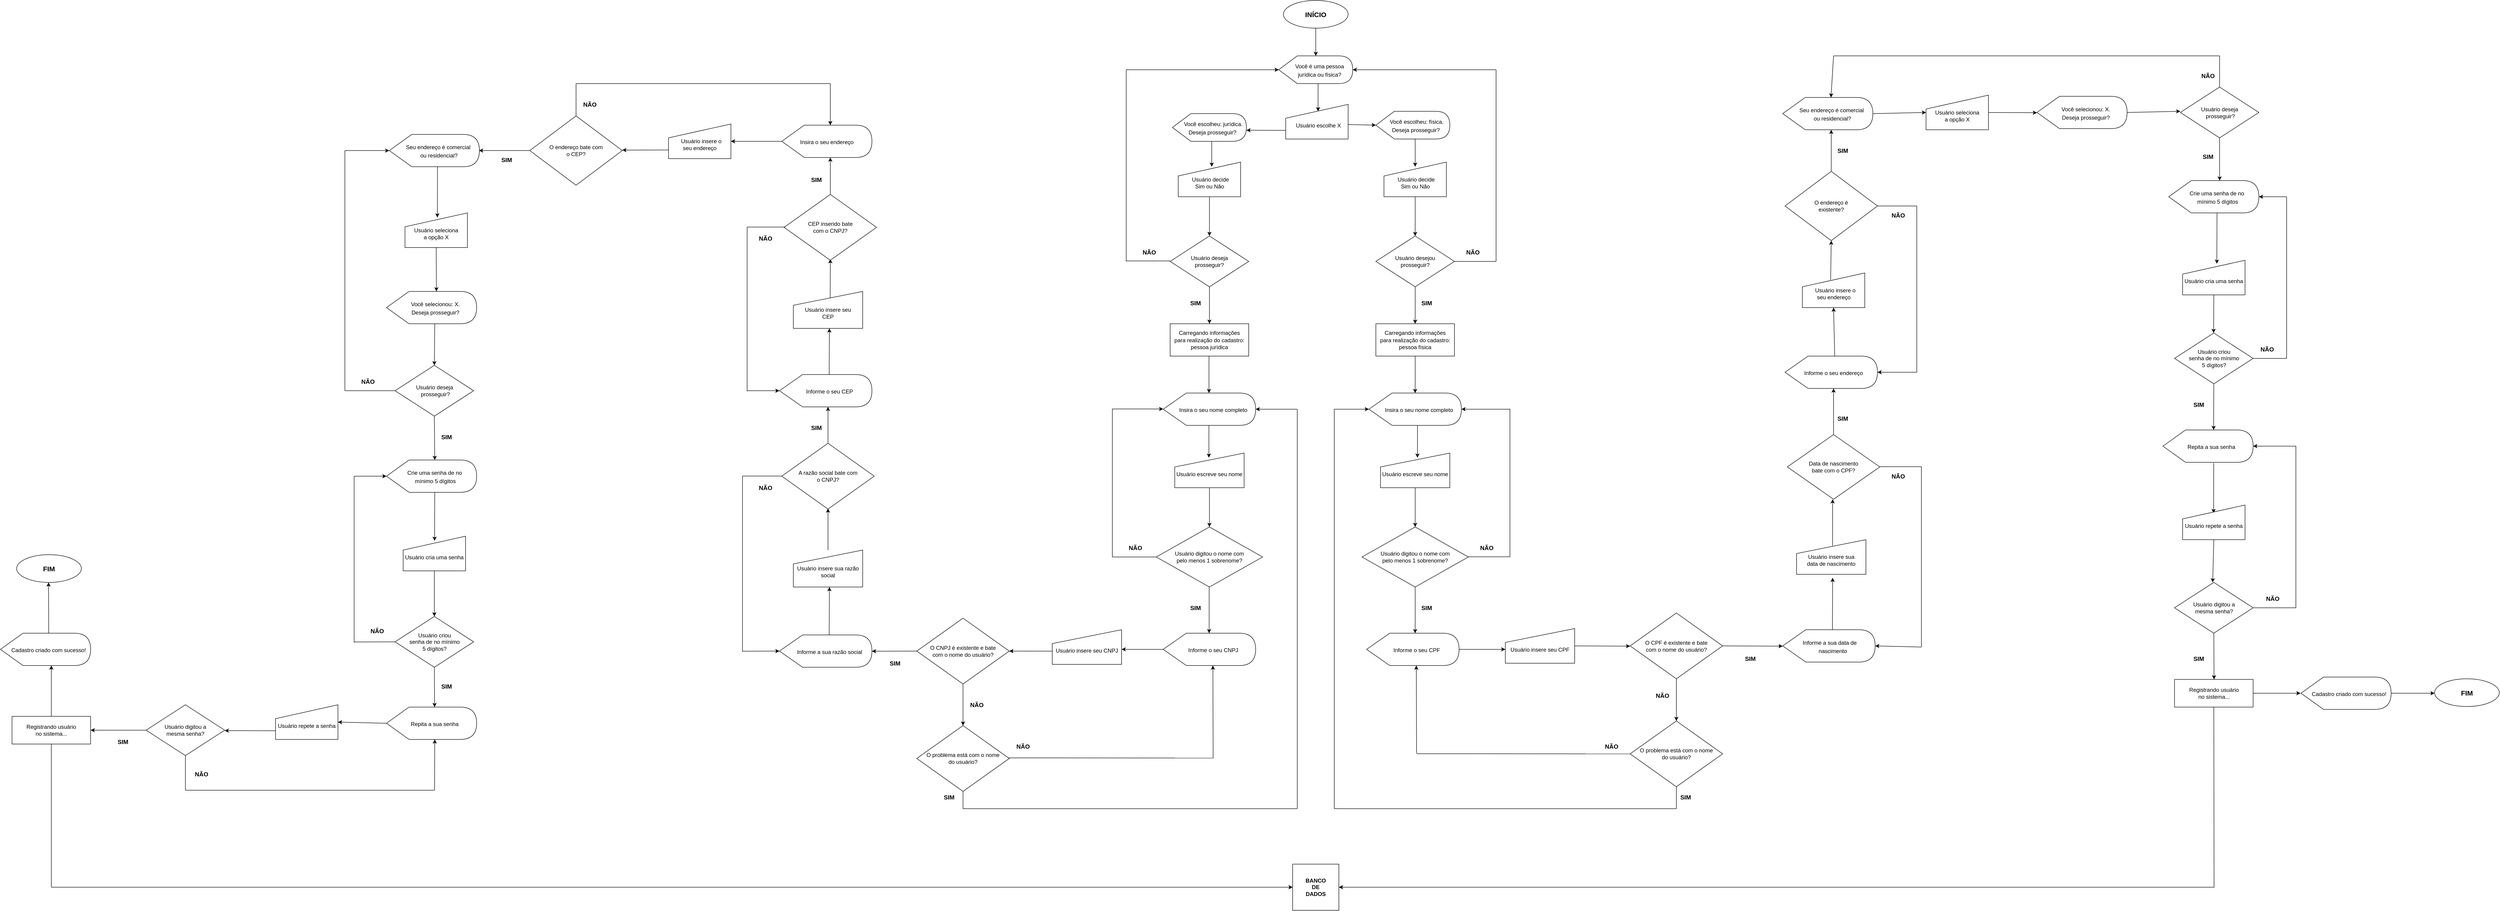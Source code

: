 <mxfile version="15.6.8" type="github">
  <diagram id="XkIb_j8xa0R7AFq2mam2" name="Page-1">
    <mxGraphModel dx="10488" dy="4053" grid="1" gridSize="10" guides="1" tooltips="1" connect="1" arrows="1" fold="1" page="1" pageScale="1" pageWidth="827" pageHeight="1169" math="0" shadow="0">
      <root>
        <mxCell id="0" />
        <mxCell id="1" parent="0" />
        <mxCell id="_dLYpjM3HcLhTKgZGphk-81" value="" style="endArrow=classic;html=1;rounded=0;entryX=0;entryY=0.5;entryDx=0;entryDy=0;" parent="1" target="_dLYpjM3HcLhTKgZGphk-63" edge="1">
          <mxGeometry width="50" height="50" relative="1" as="geometry">
            <mxPoint x="-2385" y="2200" as="sourcePoint" />
            <mxPoint x="130" y="2120" as="targetPoint" />
          </mxGeometry>
        </mxCell>
        <mxCell id="r3lV4X0_ZvpxeNuVSfYO-1" value="&lt;font style=&quot;font-size: 15px&quot;&gt;&lt;b&gt;INÍCIO&lt;/b&gt;&lt;/font&gt;" style="ellipse;whiteSpace=wrap;html=1;fillColor=default;strokeColor=default;fontColor=default;" parent="1" vertex="1">
          <mxGeometry x="280" y="280" width="140" height="60" as="geometry" />
        </mxCell>
        <mxCell id="r3lV4X0_ZvpxeNuVSfYO-2" value="" style="endArrow=classic;html=1;rounded=0;fontSize=15;fontColor=default;exitX=0.5;exitY=1;exitDx=0;exitDy=0;strokeColor=default;labelBackgroundColor=default;" parent="1" source="r3lV4X0_ZvpxeNuVSfYO-1" edge="1">
          <mxGeometry width="50" height="50" relative="1" as="geometry">
            <mxPoint x="370" y="470" as="sourcePoint" />
            <mxPoint x="350" y="400" as="targetPoint" />
          </mxGeometry>
        </mxCell>
        <mxCell id="r3lV4X0_ZvpxeNuVSfYO-3" value="&lt;font style=&quot;font-size: 12px&quot;&gt;&amp;nbsp; &amp;nbsp; &amp;nbsp;Você é uma pessoa&lt;br&gt;&amp;nbsp; &amp;nbsp; &amp;nbsp;jurídica ou física?&lt;/font&gt;" style="shape=display;whiteSpace=wrap;html=1;fontSize=15;fontColor=default;strokeColor=default;fillColor=default;" parent="1" vertex="1">
          <mxGeometry x="270" y="400" width="160" height="60" as="geometry" />
        </mxCell>
        <mxCell id="r3lV4X0_ZvpxeNuVSfYO-4" value="" style="endArrow=classic;html=1;rounded=0;fontSize=15;fontColor=default;exitX=0;exitY=0;exitDx=85;exitDy=60;strokeColor=default;labelBackgroundColor=default;exitPerimeter=0;" parent="1" source="r3lV4X0_ZvpxeNuVSfYO-3" edge="1">
          <mxGeometry width="50" height="50" relative="1" as="geometry">
            <mxPoint x="360" y="350" as="sourcePoint" />
            <mxPoint x="355" y="520" as="targetPoint" />
          </mxGeometry>
        </mxCell>
        <mxCell id="r3lV4X0_ZvpxeNuVSfYO-5" value="&lt;br&gt;&amp;nbsp; Usuário escolhe X" style="shape=manualInput;whiteSpace=wrap;html=1;fontSize=12;fontColor=default;strokeColor=default;fillColor=default;" parent="1" vertex="1">
          <mxGeometry x="285" y="505" width="135" height="75" as="geometry" />
        </mxCell>
        <mxCell id="r3lV4X0_ZvpxeNuVSfYO-6" value="" style="endArrow=classic;html=1;rounded=0;labelBackgroundColor=default;fontSize=12;fontColor=default;strokeColor=default;exitX=1.001;exitY=0.582;exitDx=0;exitDy=0;exitPerimeter=0;" parent="1" source="r3lV4X0_ZvpxeNuVSfYO-5" edge="1">
          <mxGeometry width="50" height="50" relative="1" as="geometry">
            <mxPoint x="380" y="600" as="sourcePoint" />
            <mxPoint x="480" y="550" as="targetPoint" />
          </mxGeometry>
        </mxCell>
        <mxCell id="4LxbDe4i36ap6z6qhfDH-1" value="&lt;font style=&quot;font-size: 12px&quot;&gt;&amp;nbsp; &amp;nbsp; &amp;nbsp;Você escolheu: física.&lt;br&gt;&amp;nbsp; &amp;nbsp; Deseja prosseguir?&lt;/font&gt;" style="shape=display;whiteSpace=wrap;html=1;fontSize=15;fontColor=default;strokeColor=default;fillColor=default;" parent="1" vertex="1">
          <mxGeometry x="480" y="520" width="160" height="60" as="geometry" />
        </mxCell>
        <mxCell id="4LxbDe4i36ap6z6qhfDH-3" value="" style="endArrow=classic;html=1;rounded=0;labelBackgroundColor=default;fontSize=12;fontColor=default;strokeColor=default;exitX=0;exitY=0;exitDx=85;exitDy=60;exitPerimeter=0;" parent="1" source="4LxbDe4i36ap6z6qhfDH-1" edge="1">
          <mxGeometry width="50" height="50" relative="1" as="geometry">
            <mxPoint x="390" y="760" as="sourcePoint" />
            <mxPoint x="565" y="640" as="targetPoint" />
          </mxGeometry>
        </mxCell>
        <mxCell id="4LxbDe4i36ap6z6qhfDH-4" value="Usuário desejou&lt;br&gt;prosseguir?" style="rhombus;whiteSpace=wrap;html=1;fontSize=12;fontColor=default;strokeColor=default;fillColor=default;" parent="1" vertex="1">
          <mxGeometry x="480" y="790" width="170" height="110" as="geometry" />
        </mxCell>
        <mxCell id="4LxbDe4i36ap6z6qhfDH-8" value="" style="endArrow=none;html=1;rounded=0;labelBackgroundColor=default;fontSize=12;fontColor=default;strokeColor=default;" parent="1" edge="1">
          <mxGeometry width="50" height="50" relative="1" as="geometry">
            <mxPoint x="740" y="845" as="sourcePoint" />
            <mxPoint x="740" y="430" as="targetPoint" />
          </mxGeometry>
        </mxCell>
        <mxCell id="4LxbDe4i36ap6z6qhfDH-9" value="" style="endArrow=classic;html=1;rounded=0;labelBackgroundColor=default;fontSize=12;fontColor=default;strokeColor=default;entryX=1;entryY=0.5;entryDx=0;entryDy=0;entryPerimeter=0;" parent="1" target="r3lV4X0_ZvpxeNuVSfYO-3" edge="1">
          <mxGeometry width="50" height="50" relative="1" as="geometry">
            <mxPoint x="740" y="430" as="sourcePoint" />
            <mxPoint x="640" y="660" as="targetPoint" />
          </mxGeometry>
        </mxCell>
        <mxCell id="4LxbDe4i36ap6z6qhfDH-10" value="&lt;b&gt;&lt;font style=&quot;font-size: 13px&quot;&gt;NÃO&lt;/font&gt;&lt;/b&gt;" style="text;html=1;strokeColor=none;fillColor=none;align=center;verticalAlign=middle;whiteSpace=wrap;rounded=0;fontSize=12;fontColor=default;" parent="1" vertex="1">
          <mxGeometry x="660" y="800" width="60" height="50" as="geometry" />
        </mxCell>
        <mxCell id="4LxbDe4i36ap6z6qhfDH-12" value="&lt;b&gt;&lt;font style=&quot;font-size: 13px&quot;&gt;SIM&lt;/font&gt;&lt;/b&gt;" style="text;html=1;strokeColor=none;fillColor=none;align=center;verticalAlign=middle;whiteSpace=wrap;rounded=0;fontSize=12;fontColor=default;" parent="1" vertex="1">
          <mxGeometry x="560" y="910" width="60" height="50" as="geometry" />
        </mxCell>
        <mxCell id="4LxbDe4i36ap6z6qhfDH-13" value="&lt;font style=&quot;font-size: 12px&quot;&gt;Carregando informações&lt;br&gt;para realização do cadastro:&lt;br&gt;pessoa física&lt;/font&gt;" style="rounded=0;whiteSpace=wrap;html=1;fontSize=13;fontColor=default;strokeColor=default;fillColor=default;" parent="1" vertex="1">
          <mxGeometry x="480" y="980" width="170" height="70" as="geometry" />
        </mxCell>
        <mxCell id="4LxbDe4i36ap6z6qhfDH-15" value="&lt;span style=&quot;font-size: 12px&quot;&gt;&amp;nbsp; &amp;nbsp; &amp;nbsp;Insira o seu nome completo&lt;br&gt;&lt;/span&gt;" style="shape=display;whiteSpace=wrap;html=1;fontSize=15;fontColor=default;strokeColor=default;fillColor=default;" parent="1" vertex="1">
          <mxGeometry x="465" y="1130" width="200" height="70" as="geometry" />
        </mxCell>
        <mxCell id="4LxbDe4i36ap6z6qhfDH-17" value="&lt;br&gt;Usuário escreve seu nome" style="shape=manualInput;whiteSpace=wrap;html=1;fontSize=12;fontColor=default;strokeColor=default;fillColor=default;" parent="1" vertex="1">
          <mxGeometry x="490" y="1260" width="150" height="75" as="geometry" />
        </mxCell>
        <mxCell id="4LxbDe4i36ap6z6qhfDH-20" value="Usuário digitou o nome com&lt;br&gt;pelo menos 1 sobrenome?" style="rhombus;whiteSpace=wrap;html=1;fontSize=12;fontColor=default;strokeColor=default;fillColor=default;" parent="1" vertex="1">
          <mxGeometry x="450" y="1420" width="230" height="130" as="geometry" />
        </mxCell>
        <mxCell id="4LxbDe4i36ap6z6qhfDH-21" value="&lt;br&gt;&amp;nbsp; Usuário decide&amp;nbsp;&lt;br&gt;Sim ou Não" style="shape=manualInput;whiteSpace=wrap;html=1;fontSize=12;fontColor=default;strokeColor=default;fillColor=default;" parent="1" vertex="1">
          <mxGeometry x="497.5" y="630" width="135" height="75" as="geometry" />
        </mxCell>
        <mxCell id="4LxbDe4i36ap6z6qhfDH-22" value="" style="endArrow=classic;html=1;rounded=0;labelBackgroundColor=default;fontSize=12;fontColor=default;strokeColor=default;exitX=0.5;exitY=1;exitDx=0;exitDy=0;" parent="1" source="4LxbDe4i36ap6z6qhfDH-21" edge="1">
          <mxGeometry width="50" height="50" relative="1" as="geometry">
            <mxPoint x="470" y="770" as="sourcePoint" />
            <mxPoint x="565" y="790" as="targetPoint" />
          </mxGeometry>
        </mxCell>
        <mxCell id="4LxbDe4i36ap6z6qhfDH-23" value="" style="endArrow=none;html=1;rounded=0;labelBackgroundColor=default;fontSize=12;fontColor=default;strokeColor=default;entryX=1;entryY=0.5;entryDx=0;entryDy=0;" parent="1" target="4LxbDe4i36ap6z6qhfDH-4" edge="1">
          <mxGeometry width="50" height="50" relative="1" as="geometry">
            <mxPoint x="740" y="845" as="sourcePoint" />
            <mxPoint x="520" y="810" as="targetPoint" />
          </mxGeometry>
        </mxCell>
        <mxCell id="4LxbDe4i36ap6z6qhfDH-24" value="" style="endArrow=classic;html=1;rounded=0;labelBackgroundColor=default;fontSize=12;fontColor=default;strokeColor=default;exitX=0.5;exitY=1;exitDx=0;exitDy=0;" parent="1" source="4LxbDe4i36ap6z6qhfDH-4" edge="1">
          <mxGeometry width="50" height="50" relative="1" as="geometry">
            <mxPoint x="520" y="1020" as="sourcePoint" />
            <mxPoint x="565" y="980" as="targetPoint" />
          </mxGeometry>
        </mxCell>
        <mxCell id="4LxbDe4i36ap6z6qhfDH-25" value="" style="endArrow=classic;html=1;rounded=0;labelBackgroundColor=default;fontSize=12;fontColor=default;strokeColor=default;exitX=0.5;exitY=1;exitDx=0;exitDy=0;" parent="1" source="4LxbDe4i36ap6z6qhfDH-13" edge="1">
          <mxGeometry width="50" height="50" relative="1" as="geometry">
            <mxPoint x="520" y="1270" as="sourcePoint" />
            <mxPoint x="565" y="1130" as="targetPoint" />
          </mxGeometry>
        </mxCell>
        <mxCell id="4LxbDe4i36ap6z6qhfDH-27" value="" style="endArrow=classic;html=1;rounded=0;labelBackgroundColor=default;fontSize=12;fontColor=default;strokeColor=default;entryX=0.533;entryY=0.133;entryDx=0;entryDy=0;entryPerimeter=0;" parent="1" target="4LxbDe4i36ap6z6qhfDH-17" edge="1">
          <mxGeometry width="50" height="50" relative="1" as="geometry">
            <mxPoint x="570" y="1200" as="sourcePoint" />
            <mxPoint x="570" y="1220" as="targetPoint" />
          </mxGeometry>
        </mxCell>
        <mxCell id="4LxbDe4i36ap6z6qhfDH-28" value="" style="endArrow=classic;html=1;rounded=0;labelBackgroundColor=default;fontSize=12;fontColor=default;strokeColor=default;exitX=0.5;exitY=1;exitDx=0;exitDy=0;entryX=0.5;entryY=0;entryDx=0;entryDy=0;" parent="1" source="4LxbDe4i36ap6z6qhfDH-17" target="4LxbDe4i36ap6z6qhfDH-20" edge="1">
          <mxGeometry width="50" height="50" relative="1" as="geometry">
            <mxPoint x="520" y="1350" as="sourcePoint" />
            <mxPoint x="570" y="1300" as="targetPoint" />
          </mxGeometry>
        </mxCell>
        <mxCell id="4LxbDe4i36ap6z6qhfDH-29" value="" style="endArrow=none;html=1;rounded=0;labelBackgroundColor=default;fontSize=12;fontColor=default;strokeColor=default;entryX=1;entryY=0.5;entryDx=0;entryDy=0;" parent="1" edge="1">
          <mxGeometry width="50" height="50" relative="1" as="geometry">
            <mxPoint x="770" y="1484.58" as="sourcePoint" />
            <mxPoint x="680" y="1484.58" as="targetPoint" />
          </mxGeometry>
        </mxCell>
        <mxCell id="4LxbDe4i36ap6z6qhfDH-30" value="" style="endArrow=none;html=1;rounded=0;labelBackgroundColor=default;fontSize=12;fontColor=default;strokeColor=default;" parent="1" edge="1">
          <mxGeometry width="50" height="50" relative="1" as="geometry">
            <mxPoint x="770" y="1485" as="sourcePoint" />
            <mxPoint x="770" y="1164" as="targetPoint" />
          </mxGeometry>
        </mxCell>
        <mxCell id="4LxbDe4i36ap6z6qhfDH-31" value="" style="endArrow=classic;html=1;rounded=0;labelBackgroundColor=default;fontSize=12;fontColor=default;strokeColor=default;entryX=1;entryY=0.5;entryDx=0;entryDy=0;entryPerimeter=0;" parent="1" target="4LxbDe4i36ap6z6qhfDH-15" edge="1">
          <mxGeometry width="50" height="50" relative="1" as="geometry">
            <mxPoint x="770" y="1165" as="sourcePoint" />
            <mxPoint x="660" y="1200" as="targetPoint" />
          </mxGeometry>
        </mxCell>
        <mxCell id="4LxbDe4i36ap6z6qhfDH-32" value="&lt;b&gt;&lt;font style=&quot;font-size: 13px&quot;&gt;NÃO&lt;/font&gt;&lt;/b&gt;" style="text;html=1;strokeColor=none;fillColor=none;align=center;verticalAlign=middle;whiteSpace=wrap;rounded=0;fontSize=12;fontColor=default;" parent="1" vertex="1">
          <mxGeometry x="690" y="1440" width="60" height="50" as="geometry" />
        </mxCell>
        <mxCell id="4LxbDe4i36ap6z6qhfDH-35" value="" style="endArrow=classic;html=1;rounded=0;labelBackgroundColor=default;fontSize=12;fontColor=default;strokeColor=default;exitX=0.5;exitY=1;exitDx=0;exitDy=0;" parent="1" source="4LxbDe4i36ap6z6qhfDH-20" edge="1">
          <mxGeometry width="50" height="50" relative="1" as="geometry">
            <mxPoint x="580" y="1640" as="sourcePoint" />
            <mxPoint x="565" y="1650" as="targetPoint" />
          </mxGeometry>
        </mxCell>
        <mxCell id="4LxbDe4i36ap6z6qhfDH-36" value="&lt;b&gt;&lt;font style=&quot;font-size: 13px&quot;&gt;SIM&lt;/font&gt;&lt;/b&gt;" style="text;html=1;strokeColor=none;fillColor=none;align=center;verticalAlign=middle;whiteSpace=wrap;rounded=0;fontSize=12;fontColor=default;" parent="1" vertex="1">
          <mxGeometry x="560" y="1570" width="60" height="50" as="geometry" />
        </mxCell>
        <mxCell id="Q27JF3JxCt5SvReetzhR-1" value="" style="endArrow=classic;html=1;rounded=0;strokeColor=default;labelBackgroundColor=default;fontColor=default;exitX=0;exitY=0.75;exitDx=0;exitDy=0;" parent="1" source="r3lV4X0_ZvpxeNuVSfYO-5" edge="1">
          <mxGeometry width="50" height="50" relative="1" as="geometry">
            <mxPoint x="270" y="660" as="sourcePoint" />
            <mxPoint x="200" y="561" as="targetPoint" />
          </mxGeometry>
        </mxCell>
        <mxCell id="Q27JF3JxCt5SvReetzhR-2" value="&lt;font style=&quot;font-size: 12px&quot;&gt;&amp;nbsp; &amp;nbsp; &amp;nbsp;Você escolheu: jurídica.&lt;br&gt;&amp;nbsp; &amp;nbsp; Deseja prosseguir?&lt;/font&gt;" style="shape=display;whiteSpace=wrap;html=1;fontSize=15;fontColor=default;strokeColor=default;fillColor=default;" parent="1" vertex="1">
          <mxGeometry x="40" y="525" width="160" height="60" as="geometry" />
        </mxCell>
        <mxCell id="Q27JF3JxCt5SvReetzhR-3" value="" style="endArrow=classic;html=1;rounded=0;labelBackgroundColor=default;fontColor=default;strokeColor=default;exitX=0;exitY=0;exitDx=85;exitDy=60;exitPerimeter=0;" parent="1" source="Q27JF3JxCt5SvReetzhR-2" edge="1">
          <mxGeometry width="50" height="50" relative="1" as="geometry">
            <mxPoint x="190" y="740" as="sourcePoint" />
            <mxPoint x="125" y="640" as="targetPoint" />
          </mxGeometry>
        </mxCell>
        <mxCell id="Q27JF3JxCt5SvReetzhR-4" value="&lt;br&gt;&amp;nbsp; Usuário decide&amp;nbsp;&lt;br&gt;Sim ou Não" style="shape=manualInput;whiteSpace=wrap;html=1;fontSize=12;fontColor=default;strokeColor=default;fillColor=default;" parent="1" vertex="1">
          <mxGeometry x="52.5" y="630" width="135" height="75" as="geometry" />
        </mxCell>
        <mxCell id="Q27JF3JxCt5SvReetzhR-5" value="" style="endArrow=classic;html=1;rounded=0;labelBackgroundColor=default;fontColor=default;strokeColor=default;exitX=0.5;exitY=1;exitDx=0;exitDy=0;" parent="1" source="Q27JF3JxCt5SvReetzhR-4" edge="1">
          <mxGeometry width="50" height="50" relative="1" as="geometry">
            <mxPoint x="210" y="840" as="sourcePoint" />
            <mxPoint x="120" y="790" as="targetPoint" />
          </mxGeometry>
        </mxCell>
        <mxCell id="Q27JF3JxCt5SvReetzhR-6" value="Usuário deseja&lt;br&gt;prosseguir?" style="rhombus;whiteSpace=wrap;html=1;fontSize=12;fontColor=default;strokeColor=default;fillColor=default;" parent="1" vertex="1">
          <mxGeometry x="35" y="790" width="170" height="110" as="geometry" />
        </mxCell>
        <mxCell id="Q27JF3JxCt5SvReetzhR-7" value="" style="endArrow=none;html=1;rounded=0;labelBackgroundColor=default;fontSize=12;fontColor=default;strokeColor=default;entryX=1;entryY=0.5;entryDx=0;entryDy=0;" parent="1" edge="1">
          <mxGeometry width="50" height="50" relative="1" as="geometry">
            <mxPoint x="35" y="844" as="sourcePoint" />
            <mxPoint x="-61" y="844" as="targetPoint" />
          </mxGeometry>
        </mxCell>
        <mxCell id="Q27JF3JxCt5SvReetzhR-8" value="" style="endArrow=none;html=1;rounded=0;labelBackgroundColor=default;fontSize=12;fontColor=default;strokeColor=default;" parent="1" edge="1">
          <mxGeometry width="50" height="50" relative="1" as="geometry">
            <mxPoint x="-60" y="844" as="sourcePoint" />
            <mxPoint x="-60" y="430" as="targetPoint" />
          </mxGeometry>
        </mxCell>
        <mxCell id="Q27JF3JxCt5SvReetzhR-9" value="" style="endArrow=classic;html=1;rounded=0;labelBackgroundColor=default;fontSize=12;fontColor=default;strokeColor=default;entryX=0;entryY=0.5;entryDx=0;entryDy=0;entryPerimeter=0;" parent="1" target="r3lV4X0_ZvpxeNuVSfYO-3" edge="1">
          <mxGeometry width="50" height="50" relative="1" as="geometry">
            <mxPoint x="-60" y="430" as="sourcePoint" />
            <mxPoint x="-370" y="430" as="targetPoint" />
          </mxGeometry>
        </mxCell>
        <mxCell id="Q27JF3JxCt5SvReetzhR-10" value="&lt;b&gt;&lt;font style=&quot;font-size: 13px&quot;&gt;NÃO&lt;/font&gt;&lt;/b&gt;" style="text;html=1;strokeColor=none;fillColor=none;align=center;verticalAlign=middle;whiteSpace=wrap;rounded=0;fontSize=12;fontColor=default;" parent="1" vertex="1">
          <mxGeometry x="-40" y="800" width="60" height="50" as="geometry" />
        </mxCell>
        <mxCell id="Q27JF3JxCt5SvReetzhR-11" value="&lt;font style=&quot;font-size: 12px&quot;&gt;Carregando informações&lt;br&gt;para realização do cadastro:&lt;br&gt;pessoa jurídica&lt;/font&gt;" style="rounded=0;whiteSpace=wrap;html=1;fontSize=13;fontColor=default;strokeColor=default;fillColor=default;" parent="1" vertex="1">
          <mxGeometry x="35" y="980" width="170" height="70" as="geometry" />
        </mxCell>
        <mxCell id="Q27JF3JxCt5SvReetzhR-12" value="&lt;b&gt;&lt;font style=&quot;font-size: 13px&quot;&gt;SIM&lt;/font&gt;&lt;/b&gt;" style="text;html=1;strokeColor=none;fillColor=none;align=center;verticalAlign=middle;whiteSpace=wrap;rounded=0;fontSize=12;fontColor=default;" parent="1" vertex="1">
          <mxGeometry x="60" y="910" width="60" height="50" as="geometry" />
        </mxCell>
        <mxCell id="Q27JF3JxCt5SvReetzhR-13" value="" style="endArrow=classic;html=1;rounded=0;labelBackgroundColor=default;fontColor=default;strokeColor=default;exitX=0.5;exitY=1;exitDx=0;exitDy=0;entryX=0.5;entryY=0;entryDx=0;entryDy=0;" parent="1" source="Q27JF3JxCt5SvReetzhR-6" target="Q27JF3JxCt5SvReetzhR-11" edge="1">
          <mxGeometry width="50" height="50" relative="1" as="geometry">
            <mxPoint x="300" y="1080" as="sourcePoint" />
            <mxPoint x="350" y="1030" as="targetPoint" />
          </mxGeometry>
        </mxCell>
        <mxCell id="Q27JF3JxCt5SvReetzhR-14" value="" style="endArrow=classic;html=1;rounded=0;labelBackgroundColor=default;fontSize=12;fontColor=default;strokeColor=default;exitX=0.5;exitY=1;exitDx=0;exitDy=0;" parent="1" edge="1">
          <mxGeometry width="50" height="50" relative="1" as="geometry">
            <mxPoint x="119" y="1050" as="sourcePoint" />
            <mxPoint x="119" y="1130" as="targetPoint" />
          </mxGeometry>
        </mxCell>
        <mxCell id="Q27JF3JxCt5SvReetzhR-15" value="&lt;span style=&quot;font-size: 12px&quot;&gt;&amp;nbsp; &amp;nbsp; &amp;nbsp;Insira o seu nome completo&lt;br&gt;&lt;/span&gt;" style="shape=display;whiteSpace=wrap;html=1;fontSize=15;fontColor=default;strokeColor=default;fillColor=default;" parent="1" vertex="1">
          <mxGeometry x="20" y="1130" width="200" height="70" as="geometry" />
        </mxCell>
        <mxCell id="Q27JF3JxCt5SvReetzhR-16" value="" style="endArrow=classic;html=1;rounded=0;labelBackgroundColor=default;fontSize=12;fontColor=default;strokeColor=default;entryX=0.533;entryY=0.133;entryDx=0;entryDy=0;entryPerimeter=0;" parent="1" edge="1">
          <mxGeometry width="50" height="50" relative="1" as="geometry">
            <mxPoint x="118.87" y="1200" as="sourcePoint" />
            <mxPoint x="118.82" y="1269.975" as="targetPoint" />
          </mxGeometry>
        </mxCell>
        <mxCell id="Q27JF3JxCt5SvReetzhR-17" value="&lt;br&gt;Usuário escreve seu nome" style="shape=manualInput;whiteSpace=wrap;html=1;fontSize=12;fontColor=default;strokeColor=default;fillColor=default;" parent="1" vertex="1">
          <mxGeometry x="45" y="1260" width="150" height="75" as="geometry" />
        </mxCell>
        <mxCell id="Q27JF3JxCt5SvReetzhR-18" value="" style="endArrow=classic;html=1;rounded=0;labelBackgroundColor=default;fontSize=12;fontColor=default;strokeColor=default;exitX=0.5;exitY=1;exitDx=0;exitDy=0;entryX=0.5;entryY=0;entryDx=0;entryDy=0;" parent="1" edge="1">
          <mxGeometry width="50" height="50" relative="1" as="geometry">
            <mxPoint x="120" y="1335" as="sourcePoint" />
            <mxPoint x="120" y="1420" as="targetPoint" />
          </mxGeometry>
        </mxCell>
        <mxCell id="Q27JF3JxCt5SvReetzhR-19" value="Usuário digitou o nome com&lt;br&gt;pelo menos 1 sobrenome?" style="rhombus;whiteSpace=wrap;html=1;fontSize=12;fontColor=default;strokeColor=default;fillColor=default;" parent="1" vertex="1">
          <mxGeometry x="5" y="1420" width="230" height="130" as="geometry" />
        </mxCell>
        <mxCell id="Q27JF3JxCt5SvReetzhR-20" value="" style="endArrow=none;html=1;rounded=0;labelBackgroundColor=default;fontSize=12;fontColor=default;strokeColor=default;entryX=1;entryY=0.5;entryDx=0;entryDy=0;" parent="1" edge="1">
          <mxGeometry width="50" height="50" relative="1" as="geometry">
            <mxPoint x="5" y="1485" as="sourcePoint" />
            <mxPoint x="-90" y="1485" as="targetPoint" />
          </mxGeometry>
        </mxCell>
        <mxCell id="Q27JF3JxCt5SvReetzhR-21" value="" style="endArrow=none;html=1;rounded=0;labelBackgroundColor=default;fontSize=12;fontColor=default;strokeColor=default;" parent="1" edge="1">
          <mxGeometry width="50" height="50" relative="1" as="geometry">
            <mxPoint x="-90" y="1485" as="sourcePoint" />
            <mxPoint x="-90" y="1164" as="targetPoint" />
          </mxGeometry>
        </mxCell>
        <mxCell id="Q27JF3JxCt5SvReetzhR-22" value="" style="endArrow=classic;html=1;rounded=0;labelBackgroundColor=default;fontSize=12;fontColor=default;strokeColor=default;entryX=1;entryY=0.5;entryDx=0;entryDy=0;entryPerimeter=0;" parent="1" edge="1">
          <mxGeometry width="50" height="50" relative="1" as="geometry">
            <mxPoint x="-90" y="1164.5" as="sourcePoint" />
            <mxPoint x="20" y="1164.5" as="targetPoint" />
          </mxGeometry>
        </mxCell>
        <mxCell id="Q27JF3JxCt5SvReetzhR-23" value="&lt;b&gt;&lt;font style=&quot;font-size: 13px&quot;&gt;NÃO&lt;/font&gt;&lt;/b&gt;" style="text;html=1;strokeColor=none;fillColor=none;align=center;verticalAlign=middle;whiteSpace=wrap;rounded=0;fontSize=12;fontColor=default;" parent="1" vertex="1">
          <mxGeometry x="-70" y="1440" width="60" height="50" as="geometry" />
        </mxCell>
        <mxCell id="Q27JF3JxCt5SvReetzhR-24" value="&lt;span style=&quot;font-size: 12px&quot;&gt;&amp;nbsp; &amp;nbsp; &amp;nbsp;Informe o seu CPF&lt;br&gt;&lt;/span&gt;" style="shape=display;whiteSpace=wrap;html=1;fontSize=15;fontColor=default;strokeColor=default;fillColor=default;" parent="1" vertex="1">
          <mxGeometry x="460" y="1650" width="200" height="70" as="geometry" />
        </mxCell>
        <mxCell id="Q27JF3JxCt5SvReetzhR-25" value="" style="endArrow=classic;html=1;rounded=0;labelBackgroundColor=default;fontSize=12;fontColor=default;strokeColor=default;exitX=0.5;exitY=1;exitDx=0;exitDy=0;" parent="1" edge="1">
          <mxGeometry width="50" height="50" relative="1" as="geometry">
            <mxPoint x="119.41" y="1550" as="sourcePoint" />
            <mxPoint x="119.41" y="1650" as="targetPoint" />
          </mxGeometry>
        </mxCell>
        <mxCell id="Q27JF3JxCt5SvReetzhR-26" value="&lt;span style=&quot;font-size: 12px&quot;&gt;&amp;nbsp; &amp;nbsp; &amp;nbsp;Informe o seu CNPJ&lt;br&gt;&lt;/span&gt;" style="shape=display;whiteSpace=wrap;html=1;fontSize=15;fontColor=default;strokeColor=default;fillColor=default;" parent="1" vertex="1">
          <mxGeometry x="20" y="1650" width="200" height="70" as="geometry" />
        </mxCell>
        <mxCell id="Q27JF3JxCt5SvReetzhR-27" value="&lt;b&gt;&lt;font style=&quot;font-size: 13px&quot;&gt;SIM&lt;/font&gt;&lt;/b&gt;" style="text;html=1;strokeColor=none;fillColor=none;align=center;verticalAlign=middle;whiteSpace=wrap;rounded=0;fontSize=12;fontColor=default;" parent="1" vertex="1">
          <mxGeometry x="60" y="1570" width="60" height="50" as="geometry" />
        </mxCell>
        <mxCell id="Q27JF3JxCt5SvReetzhR-28" value="&lt;br&gt;Usuário insere seu CPF" style="shape=manualInput;whiteSpace=wrap;html=1;fontSize=12;fontColor=default;strokeColor=default;fillColor=default;" parent="1" vertex="1">
          <mxGeometry x="760" y="1640" width="150" height="75" as="geometry" />
        </mxCell>
        <mxCell id="Q27JF3JxCt5SvReetzhR-29" value="" style="endArrow=classic;html=1;rounded=0;labelBackgroundColor=default;fontColor=default;strokeColor=default;exitX=1;exitY=0.5;exitDx=0;exitDy=0;exitPerimeter=0;" parent="1" source="Q27JF3JxCt5SvReetzhR-24" edge="1">
          <mxGeometry width="50" height="50" relative="1" as="geometry">
            <mxPoint x="640" y="1640" as="sourcePoint" />
            <mxPoint x="760" y="1685" as="targetPoint" />
          </mxGeometry>
        </mxCell>
        <mxCell id="Q27JF3JxCt5SvReetzhR-30" value="" style="endArrow=classic;html=1;rounded=0;labelBackgroundColor=default;fontColor=default;strokeColor=default;exitX=1;exitY=0.5;exitDx=0;exitDy=0;" parent="1" source="Q27JF3JxCt5SvReetzhR-28" edge="1">
          <mxGeometry width="50" height="50" relative="1" as="geometry">
            <mxPoint x="1030" y="1740" as="sourcePoint" />
            <mxPoint x="1030" y="1678" as="targetPoint" />
          </mxGeometry>
        </mxCell>
        <mxCell id="Q27JF3JxCt5SvReetzhR-31" value="O CPF é existente e bate&lt;br&gt;com o nome do usuário?" style="rhombus;whiteSpace=wrap;html=1;fontSize=12;fontColor=default;strokeColor=default;fillColor=default;" parent="1" vertex="1">
          <mxGeometry x="1030" y="1606.25" width="200" height="142.5" as="geometry" />
        </mxCell>
        <mxCell id="Q27JF3JxCt5SvReetzhR-37" value="&lt;b&gt;&lt;font style=&quot;font-size: 13px&quot;&gt;NÃO&lt;/font&gt;&lt;/b&gt;" style="text;html=1;strokeColor=none;fillColor=none;align=center;verticalAlign=middle;whiteSpace=wrap;rounded=0;fontSize=12;fontColor=default;" parent="1" vertex="1">
          <mxGeometry x="1070" y="1760" width="60" height="50" as="geometry" />
        </mxCell>
        <mxCell id="dxC7K1SbkdjEeobntXDX-1" value="" style="endArrow=classic;html=1;rounded=0;exitX=1;exitY=0.5;exitDx=0;exitDy=0;strokeColor=default;labelBackgroundColor=default;fontColor=default;" parent="1" source="Q27JF3JxCt5SvReetzhR-31" edge="1">
          <mxGeometry width="50" height="50" relative="1" as="geometry">
            <mxPoint x="1280" y="1680" as="sourcePoint" />
            <mxPoint x="1360" y="1678" as="targetPoint" />
          </mxGeometry>
        </mxCell>
        <mxCell id="dxC7K1SbkdjEeobntXDX-2" value="&lt;b&gt;&lt;font style=&quot;font-size: 13px&quot;&gt;SIM&lt;/font&gt;&lt;/b&gt;" style="text;html=1;strokeColor=none;fillColor=none;align=center;verticalAlign=middle;whiteSpace=wrap;rounded=0;fontSize=12;fontColor=default;" parent="1" vertex="1">
          <mxGeometry x="1260" y="1680" width="60" height="50" as="geometry" />
        </mxCell>
        <mxCell id="dxC7K1SbkdjEeobntXDX-3" value="&lt;span style=&quot;font-size: 12px&quot;&gt;&amp;nbsp; &amp;nbsp; &amp;nbsp; &amp;nbsp; &amp;nbsp; &amp;nbsp; Informe a sua data de&amp;nbsp; &amp;nbsp; &amp;nbsp; &amp;nbsp; &amp;nbsp; &amp;nbsp; &amp;nbsp; &amp;nbsp; &amp;nbsp;nascimento&lt;br&gt;&lt;/span&gt;" style="shape=display;whiteSpace=wrap;html=1;fontSize=15;fontColor=default;strokeColor=default;fillColor=default;" parent="1" vertex="1">
          <mxGeometry x="1360" y="1642.5" width="200" height="70" as="geometry" />
        </mxCell>
        <mxCell id="dxC7K1SbkdjEeobntXDX-4" value="" style="endArrow=classic;html=1;rounded=0;labelBackgroundColor=default;fontColor=default;strokeColor=default;exitX=0;exitY=0;exitDx=107.5;exitDy=0;exitPerimeter=0;" parent="1" source="dxC7K1SbkdjEeobntXDX-3" edge="1">
          <mxGeometry width="50" height="50" relative="1" as="geometry">
            <mxPoint x="1300" y="1640" as="sourcePoint" />
            <mxPoint x="1468" y="1530" as="targetPoint" />
          </mxGeometry>
        </mxCell>
        <mxCell id="dxC7K1SbkdjEeobntXDX-5" value="&lt;br&gt;Usuário insere sua&lt;br&gt;data de nascimento" style="shape=manualInput;whiteSpace=wrap;html=1;fontSize=12;fontColor=default;strokeColor=default;fillColor=default;" parent="1" vertex="1">
          <mxGeometry x="1390" y="1447.5" width="150" height="75" as="geometry" />
        </mxCell>
        <mxCell id="dxC7K1SbkdjEeobntXDX-6" value="" style="endArrow=classic;html=1;rounded=0;labelBackgroundColor=default;fontColor=default;strokeColor=default;exitX=0.519;exitY=0.175;exitDx=0;exitDy=0;exitPerimeter=0;" parent="1" source="dxC7K1SbkdjEeobntXDX-5" edge="1">
          <mxGeometry width="50" height="50" relative="1" as="geometry">
            <mxPoint x="1280" y="1550" as="sourcePoint" />
            <mxPoint x="1468" y="1360" as="targetPoint" />
          </mxGeometry>
        </mxCell>
        <mxCell id="dxC7K1SbkdjEeobntXDX-7" value="Data de nascimento&lt;br&gt;bate com o CPF?" style="rhombus;whiteSpace=wrap;html=1;fontSize=12;fontColor=default;strokeColor=default;fillColor=default;" parent="1" vertex="1">
          <mxGeometry x="1370" y="1220" width="200" height="140" as="geometry" />
        </mxCell>
        <mxCell id="dxC7K1SbkdjEeobntXDX-8" value="" style="endArrow=none;html=1;rounded=0;labelBackgroundColor=default;fontSize=12;fontColor=default;strokeColor=default;entryX=1;entryY=0.5;entryDx=0;entryDy=0;" parent="1" edge="1">
          <mxGeometry width="50" height="50" relative="1" as="geometry">
            <mxPoint x="1660" y="1289.5" as="sourcePoint" />
            <mxPoint x="1570" y="1289.5" as="targetPoint" />
          </mxGeometry>
        </mxCell>
        <mxCell id="dxC7K1SbkdjEeobntXDX-9" value="" style="endArrow=none;html=1;rounded=0;labelBackgroundColor=default;fontSize=12;fontColor=default;strokeColor=default;" parent="1" edge="1">
          <mxGeometry width="50" height="50" relative="1" as="geometry">
            <mxPoint x="1660" y="1680" as="sourcePoint" />
            <mxPoint x="1660" y="1289" as="targetPoint" />
          </mxGeometry>
        </mxCell>
        <mxCell id="dxC7K1SbkdjEeobntXDX-10" value="" style="endArrow=classic;html=1;rounded=0;labelBackgroundColor=default;fontColor=default;strokeColor=default;entryX=1;entryY=0.5;entryDx=0;entryDy=0;entryPerimeter=0;" parent="1" target="dxC7K1SbkdjEeobntXDX-3" edge="1">
          <mxGeometry width="50" height="50" relative="1" as="geometry">
            <mxPoint x="1660" y="1680" as="sourcePoint" />
            <mxPoint x="1610" y="1620" as="targetPoint" />
          </mxGeometry>
        </mxCell>
        <mxCell id="dxC7K1SbkdjEeobntXDX-12" value="&lt;b&gt;&lt;font style=&quot;font-size: 13px&quot;&gt;NÃO&lt;/font&gt;&lt;/b&gt;" style="text;html=1;strokeColor=none;fillColor=none;align=center;verticalAlign=middle;whiteSpace=wrap;rounded=0;fontSize=12;fontColor=default;" parent="1" vertex="1">
          <mxGeometry x="1580" y="1285" width="60" height="50" as="geometry" />
        </mxCell>
        <mxCell id="dxC7K1SbkdjEeobntXDX-13" value="" style="endArrow=classic;html=1;rounded=0;labelBackgroundColor=default;fontColor=default;strokeColor=default;exitX=0.5;exitY=0;exitDx=0;exitDy=0;" parent="1" source="dxC7K1SbkdjEeobntXDX-7" edge="1">
          <mxGeometry width="50" height="50" relative="1" as="geometry">
            <mxPoint x="1440" y="1400" as="sourcePoint" />
            <mxPoint x="1470" y="1120" as="targetPoint" />
          </mxGeometry>
        </mxCell>
        <mxCell id="dxC7K1SbkdjEeobntXDX-14" value="&lt;span style=&quot;font-size: 12px&quot;&gt;&amp;nbsp; &amp;nbsp;Informe o seu endereço&lt;br&gt;&lt;/span&gt;" style="shape=display;whiteSpace=wrap;html=1;fontSize=15;fontColor=default;strokeColor=default;fillColor=default;" parent="1" vertex="1">
          <mxGeometry x="1365" y="1050" width="200" height="70" as="geometry" />
        </mxCell>
        <mxCell id="dxC7K1SbkdjEeobntXDX-15" value="&lt;b&gt;&lt;font style=&quot;font-size: 13px&quot;&gt;SIM&lt;/font&gt;&lt;/b&gt;" style="text;html=1;strokeColor=none;fillColor=none;align=center;verticalAlign=middle;whiteSpace=wrap;rounded=0;fontSize=12;fontColor=default;" parent="1" vertex="1">
          <mxGeometry x="1460" y="1160" width="60" height="50" as="geometry" />
        </mxCell>
        <mxCell id="5fjQBzU2qIRpbA83OVqV-2" value="" style="endArrow=classic;html=1;rounded=0;labelBackgroundColor=default;fontColor=default;strokeColor=default;exitX=0;exitY=0.5;exitDx=0;exitDy=0;exitPerimeter=0;" parent="1" source="Q27JF3JxCt5SvReetzhR-26" edge="1">
          <mxGeometry width="50" height="50" relative="1" as="geometry">
            <mxPoint x="-140" y="1680" as="sourcePoint" />
            <mxPoint x="-70" y="1685" as="targetPoint" />
          </mxGeometry>
        </mxCell>
        <mxCell id="5fjQBzU2qIRpbA83OVqV-3" value="&lt;br&gt;Usuário insere seu CNPJ" style="shape=manualInput;whiteSpace=wrap;html=1;fontSize=12;fontColor=default;strokeColor=default;fillColor=default;" parent="1" vertex="1">
          <mxGeometry x="-220" y="1642.5" width="150" height="75" as="geometry" />
        </mxCell>
        <mxCell id="5fjQBzU2qIRpbA83OVqV-5" value="O CNPJ é existente e bate&lt;br&gt;com o nome do usuário?" style="rhombus;whiteSpace=wrap;html=1;fontSize=12;fontColor=default;strokeColor=default;fillColor=default;" parent="1" vertex="1">
          <mxGeometry x="-513" y="1617.5" width="200" height="142.5" as="geometry" />
        </mxCell>
        <mxCell id="5fjQBzU2qIRpbA83OVqV-6" value="" style="endArrow=classic;html=1;rounded=0;labelBackgroundColor=default;fontColor=default;strokeColor=default;entryX=1;entryY=0.5;entryDx=0;entryDy=0;exitX=0.006;exitY=0.618;exitDx=0;exitDy=0;exitPerimeter=0;" parent="1" source="5fjQBzU2qIRpbA83OVqV-3" target="5fjQBzU2qIRpbA83OVqV-5" edge="1">
          <mxGeometry width="50" height="50" relative="1" as="geometry">
            <mxPoint x="-110" y="1730" as="sourcePoint" />
            <mxPoint x="-60" y="1680" as="targetPoint" />
          </mxGeometry>
        </mxCell>
        <mxCell id="5fjQBzU2qIRpbA83OVqV-9" value="" style="endArrow=classic;html=1;rounded=0;labelBackgroundColor=default;fontColor=default;strokeColor=default;exitX=0;exitY=0.5;exitDx=0;exitDy=0;" parent="1" source="5fjQBzU2qIRpbA83OVqV-5" edge="1">
          <mxGeometry width="50" height="50" relative="1" as="geometry">
            <mxPoint x="-370" y="1730" as="sourcePoint" />
            <mxPoint x="-610" y="1689" as="targetPoint" />
          </mxGeometry>
        </mxCell>
        <mxCell id="5fjQBzU2qIRpbA83OVqV-10" value="&lt;span style=&quot;font-size: 12px&quot;&gt;&amp;nbsp; &amp;nbsp; &amp;nbsp;Informe a sua razão social&lt;br&gt;&lt;/span&gt;" style="shape=display;whiteSpace=wrap;html=1;fontSize=15;fontColor=default;strokeColor=default;fillColor=default;" parent="1" vertex="1">
          <mxGeometry x="-810" y="1653.75" width="200" height="70" as="geometry" />
        </mxCell>
        <mxCell id="5fjQBzU2qIRpbA83OVqV-11" value="" style="endArrow=classic;html=1;rounded=0;labelBackgroundColor=default;fontColor=default;strokeColor=default;exitX=0;exitY=0;exitDx=107.5;exitDy=0;exitPerimeter=0;" parent="1" source="5fjQBzU2qIRpbA83OVqV-10" edge="1">
          <mxGeometry width="50" height="50" relative="1" as="geometry">
            <mxPoint x="-500" y="1650" as="sourcePoint" />
            <mxPoint x="-702" y="1550" as="targetPoint" />
          </mxGeometry>
        </mxCell>
        <mxCell id="5fjQBzU2qIRpbA83OVqV-12" value="&lt;br&gt;Usuário insere sua razão social" style="shape=manualInput;whiteSpace=wrap;html=1;fontSize=12;fontColor=default;strokeColor=default;fillColor=default;" parent="1" vertex="1">
          <mxGeometry x="-780" y="1470" width="150" height="80" as="geometry" />
        </mxCell>
        <mxCell id="5fjQBzU2qIRpbA83OVqV-13" value="" style="endArrow=classic;html=1;rounded=0;labelBackgroundColor=default;fontColor=default;strokeColor=default;" parent="1" source="5fjQBzU2qIRpbA83OVqV-12" edge="1">
          <mxGeometry width="50" height="50" relative="1" as="geometry">
            <mxPoint x="-500" y="1550" as="sourcePoint" />
            <mxPoint x="-705" y="1380" as="targetPoint" />
          </mxGeometry>
        </mxCell>
        <mxCell id="5fjQBzU2qIRpbA83OVqV-14" value="A razão social bate com&lt;br&gt;o CNPJ?" style="rhombus;whiteSpace=wrap;html=1;fontSize=12;fontColor=default;strokeColor=default;fillColor=default;" parent="1" vertex="1">
          <mxGeometry x="-805" y="1238.75" width="200" height="142.5" as="geometry" />
        </mxCell>
        <mxCell id="5fjQBzU2qIRpbA83OVqV-15" value="" style="endArrow=none;html=1;rounded=0;labelBackgroundColor=default;fontSize=12;fontColor=default;strokeColor=default;entryX=1;entryY=0.5;entryDx=0;entryDy=0;" parent="1" edge="1">
          <mxGeometry width="50" height="50" relative="1" as="geometry">
            <mxPoint x="-805" y="1309.71" as="sourcePoint" />
            <mxPoint x="-890" y="1309.71" as="targetPoint" />
          </mxGeometry>
        </mxCell>
        <mxCell id="5fjQBzU2qIRpbA83OVqV-16" value="" style="endArrow=none;html=1;rounded=0;labelBackgroundColor=default;fontSize=12;fontColor=default;strokeColor=default;" parent="1" edge="1">
          <mxGeometry width="50" height="50" relative="1" as="geometry">
            <mxPoint x="-890" y="1690" as="sourcePoint" />
            <mxPoint x="-890" y="1310" as="targetPoint" />
          </mxGeometry>
        </mxCell>
        <mxCell id="5fjQBzU2qIRpbA83OVqV-17" value="" style="endArrow=classic;html=1;rounded=0;labelBackgroundColor=default;fontColor=default;strokeColor=default;entryX=0;entryY=0.5;entryDx=0;entryDy=0;entryPerimeter=0;" parent="1" target="5fjQBzU2qIRpbA83OVqV-10" edge="1">
          <mxGeometry width="50" height="50" relative="1" as="geometry">
            <mxPoint x="-890" y="1689" as="sourcePoint" />
            <mxPoint x="-830" y="1620" as="targetPoint" />
          </mxGeometry>
        </mxCell>
        <mxCell id="5fjQBzU2qIRpbA83OVqV-18" value="&lt;b&gt;&lt;font style=&quot;font-size: 13px&quot;&gt;NÃO&lt;/font&gt;&lt;/b&gt;" style="text;html=1;strokeColor=none;fillColor=none;align=center;verticalAlign=middle;whiteSpace=wrap;rounded=0;fontSize=12;fontColor=default;" parent="1" vertex="1">
          <mxGeometry x="-870" y="1310" width="60" height="50" as="geometry" />
        </mxCell>
        <mxCell id="5fjQBzU2qIRpbA83OVqV-19" value="" style="endArrow=classic;html=1;rounded=0;labelBackgroundColor=default;fontColor=default;strokeColor=default;exitX=0.5;exitY=0;exitDx=0;exitDy=0;" parent="1" source="5fjQBzU2qIRpbA83OVqV-14" edge="1">
          <mxGeometry width="50" height="50" relative="1" as="geometry">
            <mxPoint x="-670" y="1270" as="sourcePoint" />
            <mxPoint x="-705" y="1160" as="targetPoint" />
          </mxGeometry>
        </mxCell>
        <mxCell id="5fjQBzU2qIRpbA83OVqV-20" value="&lt;span style=&quot;font-size: 12px&quot;&gt;&amp;nbsp; &amp;nbsp; &amp;nbsp;Informe o seu CEP&lt;br&gt;&lt;/span&gt;" style="shape=display;whiteSpace=wrap;html=1;fontSize=15;fontColor=default;strokeColor=default;fillColor=default;" parent="1" vertex="1">
          <mxGeometry x="-810" y="1090" width="200" height="70" as="geometry" />
        </mxCell>
        <mxCell id="5fjQBzU2qIRpbA83OVqV-21" value="" style="endArrow=classic;html=1;rounded=0;labelBackgroundColor=default;fontColor=default;strokeColor=default;exitX=0;exitY=0;exitDx=107.5;exitDy=0;exitPerimeter=0;" parent="1" source="5fjQBzU2qIRpbA83OVqV-20" edge="1">
          <mxGeometry width="50" height="50" relative="1" as="geometry">
            <mxPoint x="-630" y="1280" as="sourcePoint" />
            <mxPoint x="-702" y="990" as="targetPoint" />
          </mxGeometry>
        </mxCell>
        <mxCell id="5fjQBzU2qIRpbA83OVqV-22" value="&lt;br&gt;Usuário insere seu&lt;br&gt;CEP" style="shape=manualInput;whiteSpace=wrap;html=1;fontSize=12;fontColor=default;strokeColor=default;fillColor=default;" parent="1" vertex="1">
          <mxGeometry x="-780" y="910" width="150" height="80" as="geometry" />
        </mxCell>
        <mxCell id="5fjQBzU2qIRpbA83OVqV-23" value="" style="endArrow=classic;html=1;rounded=0;labelBackgroundColor=default;fontColor=default;strokeColor=default;exitX=0.531;exitY=0.182;exitDx=0;exitDy=0;exitPerimeter=0;" parent="1" source="5fjQBzU2qIRpbA83OVqV-22" edge="1">
          <mxGeometry width="50" height="50" relative="1" as="geometry">
            <mxPoint x="-610" y="1020" as="sourcePoint" />
            <mxPoint x="-700" y="840" as="targetPoint" />
          </mxGeometry>
        </mxCell>
        <mxCell id="5fjQBzU2qIRpbA83OVqV-24" value="CEP inserido bate&lt;br&gt;com o CNPJ?" style="rhombus;whiteSpace=wrap;html=1;fontSize=12;fontColor=default;strokeColor=default;fillColor=default;" parent="1" vertex="1">
          <mxGeometry x="-800" y="700" width="200" height="142.5" as="geometry" />
        </mxCell>
        <mxCell id="5fjQBzU2qIRpbA83OVqV-25" value="" style="endArrow=none;html=1;rounded=0;labelBackgroundColor=default;fontSize=12;fontColor=default;strokeColor=default;entryX=1;entryY=0.5;entryDx=0;entryDy=0;" parent="1" edge="1">
          <mxGeometry width="50" height="50" relative="1" as="geometry">
            <mxPoint x="-797.5" y="770.66" as="sourcePoint" />
            <mxPoint x="-880" y="770.66" as="targetPoint" />
          </mxGeometry>
        </mxCell>
        <mxCell id="5fjQBzU2qIRpbA83OVqV-26" value="" style="endArrow=none;html=1;rounded=0;labelBackgroundColor=default;fontSize=12;fontColor=default;strokeColor=default;" parent="1" edge="1">
          <mxGeometry width="50" height="50" relative="1" as="geometry">
            <mxPoint x="-880" y="1126" as="sourcePoint" />
            <mxPoint x="-880" y="771" as="targetPoint" />
          </mxGeometry>
        </mxCell>
        <mxCell id="5fjQBzU2qIRpbA83OVqV-27" value="" style="endArrow=classic;html=1;rounded=0;labelBackgroundColor=default;fontColor=default;strokeColor=default;entryX=0;entryY=0.5;entryDx=0;entryDy=0;entryPerimeter=0;" parent="1" target="5fjQBzU2qIRpbA83OVqV-20" edge="1">
          <mxGeometry width="50" height="50" relative="1" as="geometry">
            <mxPoint x="-880" y="1125" as="sourcePoint" />
            <mxPoint x="-750" y="1120" as="targetPoint" />
          </mxGeometry>
        </mxCell>
        <mxCell id="5fjQBzU2qIRpbA83OVqV-28" value="&lt;b&gt;&lt;font style=&quot;font-size: 13px&quot;&gt;NÃO&lt;/font&gt;&lt;/b&gt;" style="text;html=1;strokeColor=none;fillColor=none;align=center;verticalAlign=middle;whiteSpace=wrap;rounded=0;fontSize=12;fontColor=default;" parent="1" vertex="1">
          <mxGeometry x="-870" y="770" width="60" height="50" as="geometry" />
        </mxCell>
        <mxCell id="5fjQBzU2qIRpbA83OVqV-29" value="&lt;b&gt;&lt;font style=&quot;font-size: 13px&quot;&gt;SIM&lt;/font&gt;&lt;/b&gt;" style="text;html=1;strokeColor=none;fillColor=none;align=center;verticalAlign=middle;whiteSpace=wrap;rounded=0;fontSize=12;fontColor=default;" parent="1" vertex="1">
          <mxGeometry x="-590" y="1690" width="60" height="50" as="geometry" />
        </mxCell>
        <mxCell id="5fjQBzU2qIRpbA83OVqV-30" value="&lt;b&gt;&lt;font style=&quot;font-size: 13px&quot;&gt;SIM&lt;/font&gt;&lt;/b&gt;" style="text;html=1;strokeColor=none;fillColor=none;align=center;verticalAlign=middle;whiteSpace=wrap;rounded=0;fontSize=12;fontColor=default;" parent="1" vertex="1">
          <mxGeometry x="-760" y="1180" width="60" height="50" as="geometry" />
        </mxCell>
        <mxCell id="5fjQBzU2qIRpbA83OVqV-33" value="" style="endArrow=classic;html=1;rounded=0;labelBackgroundColor=default;fontColor=default;strokeColor=default;exitX=0.5;exitY=0;exitDx=0;exitDy=0;" parent="1" source="5fjQBzU2qIRpbA83OVqV-24" edge="1">
          <mxGeometry width="50" height="50" relative="1" as="geometry">
            <mxPoint x="-700" y="770" as="sourcePoint" />
            <mxPoint x="-700" y="620" as="targetPoint" />
          </mxGeometry>
        </mxCell>
        <mxCell id="5fjQBzU2qIRpbA83OVqV-34" value="&lt;span style=&quot;font-size: 12px&quot;&gt;Insira o seu endereço&lt;br&gt;&lt;/span&gt;" style="shape=display;whiteSpace=wrap;html=1;fontSize=15;fontColor=default;strokeColor=default;fillColor=default;" parent="1" vertex="1">
          <mxGeometry x="-805" y="550" width="195" height="70" as="geometry" />
        </mxCell>
        <mxCell id="5fjQBzU2qIRpbA83OVqV-35" value="&lt;b&gt;&lt;font style=&quot;font-size: 13px&quot;&gt;SIM&lt;/font&gt;&lt;/b&gt;" style="text;html=1;strokeColor=none;fillColor=none;align=center;verticalAlign=middle;whiteSpace=wrap;rounded=0;fontSize=12;fontColor=default;" parent="1" vertex="1">
          <mxGeometry x="-760" y="642.5" width="60" height="50" as="geometry" />
        </mxCell>
        <mxCell id="MDi11Br8eZAlvZgqDm8D-1" value="&lt;br&gt;&amp;nbsp; Usuário insere o&lt;br&gt;seu endereço" style="shape=manualInput;whiteSpace=wrap;html=1;fontSize=12;fontColor=default;strokeColor=default;fillColor=default;" parent="1" vertex="1">
          <mxGeometry x="-1050" y="547.5" width="135" height="75" as="geometry" />
        </mxCell>
        <mxCell id="MDi11Br8eZAlvZgqDm8D-2" value="" style="endArrow=classic;html=1;rounded=0;fontColor=default;exitX=0;exitY=0.5;exitDx=0;exitDy=0;exitPerimeter=0;strokeColor=default;labelBackgroundColor=default;entryX=1;entryY=0.5;entryDx=0;entryDy=0;" parent="1" source="5fjQBzU2qIRpbA83OVqV-34" target="MDi11Br8eZAlvZgqDm8D-1" edge="1">
          <mxGeometry width="50" height="50" relative="1" as="geometry">
            <mxPoint x="-680" y="690" as="sourcePoint" />
            <mxPoint x="-910" y="585" as="targetPoint" />
          </mxGeometry>
        </mxCell>
        <mxCell id="MDi11Br8eZAlvZgqDm8D-3" value="O endereço bate com&lt;br&gt;o CEP?" style="rhombus;whiteSpace=wrap;html=1;fontSize=12;fontColor=default;strokeColor=default;fillColor=default;" parent="1" vertex="1">
          <mxGeometry x="-1350" y="530" width="200" height="150" as="geometry" />
        </mxCell>
        <mxCell id="MDi11Br8eZAlvZgqDm8D-4" value="" style="endArrow=classic;html=1;rounded=0;labelBackgroundColor=default;fontColor=default;strokeColor=default;exitX=0;exitY=0.75;exitDx=0;exitDy=0;" parent="1" source="MDi11Br8eZAlvZgqDm8D-1" edge="1">
          <mxGeometry width="50" height="50" relative="1" as="geometry">
            <mxPoint x="-1050" y="690" as="sourcePoint" />
            <mxPoint x="-1150" y="604" as="targetPoint" />
          </mxGeometry>
        </mxCell>
        <mxCell id="MDi11Br8eZAlvZgqDm8D-5" value="" style="endArrow=none;html=1;rounded=0;labelBackgroundColor=default;fontColor=default;strokeColor=default;exitX=0.5;exitY=0;exitDx=0;exitDy=0;" parent="1" source="MDi11Br8eZAlvZgqDm8D-3" edge="1">
          <mxGeometry width="50" height="50" relative="1" as="geometry">
            <mxPoint x="-1090" y="710" as="sourcePoint" />
            <mxPoint x="-1250" y="460" as="targetPoint" />
          </mxGeometry>
        </mxCell>
        <mxCell id="MDi11Br8eZAlvZgqDm8D-6" value="" style="endArrow=none;html=1;rounded=0;labelBackgroundColor=default;fontColor=default;strokeColor=default;" parent="1" edge="1">
          <mxGeometry width="50" height="50" relative="1" as="geometry">
            <mxPoint x="-1250" y="460" as="sourcePoint" />
            <mxPoint x="-700" y="460" as="targetPoint" />
          </mxGeometry>
        </mxCell>
        <mxCell id="MDi11Br8eZAlvZgqDm8D-7" value="" style="endArrow=classic;html=1;rounded=0;labelBackgroundColor=default;fontColor=default;strokeColor=default;" parent="1" edge="1">
          <mxGeometry width="50" height="50" relative="1" as="geometry">
            <mxPoint x="-700" y="460" as="sourcePoint" />
            <mxPoint x="-700" y="550" as="targetPoint" />
          </mxGeometry>
        </mxCell>
        <mxCell id="MDi11Br8eZAlvZgqDm8D-8" value="&lt;b&gt;&lt;font style=&quot;font-size: 13px&quot;&gt;NÃO&lt;/font&gt;&lt;/b&gt;" style="text;html=1;strokeColor=none;fillColor=none;align=center;verticalAlign=middle;whiteSpace=wrap;rounded=0;fontSize=12;fontColor=default;" parent="1" vertex="1">
          <mxGeometry x="-1250" y="480" width="60" height="50" as="geometry" />
        </mxCell>
        <mxCell id="MDi11Br8eZAlvZgqDm8D-9" value="O problema está com o nome&lt;br&gt;do usuário?" style="rhombus;whiteSpace=wrap;html=1;fontSize=12;fontColor=default;strokeColor=default;fillColor=default;" parent="1" vertex="1">
          <mxGeometry x="1030" y="1840" width="200" height="142.5" as="geometry" />
        </mxCell>
        <mxCell id="MDi11Br8eZAlvZgqDm8D-10" value="" style="endArrow=none;html=1;rounded=0;labelBackgroundColor=default;fontColor=default;strokeColor=default;entryX=0;entryY=0.5;entryDx=0;entryDy=0;" parent="1" target="MDi11Br8eZAlvZgqDm8D-9" edge="1">
          <mxGeometry width="50" height="50" relative="1" as="geometry">
            <mxPoint x="568" y="1911" as="sourcePoint" />
            <mxPoint x="760" y="1890" as="targetPoint" />
          </mxGeometry>
        </mxCell>
        <mxCell id="MDi11Br8eZAlvZgqDm8D-11" value="" style="endArrow=classic;html=1;rounded=0;labelBackgroundColor=default;fontColor=default;strokeColor=default;entryX=0;entryY=0;entryDx=107.5;entryDy=70;entryPerimeter=0;" parent="1" target="Q27JF3JxCt5SvReetzhR-24" edge="1">
          <mxGeometry width="50" height="50" relative="1" as="geometry">
            <mxPoint x="568" y="1910" as="sourcePoint" />
            <mxPoint x="760" y="1890" as="targetPoint" />
          </mxGeometry>
        </mxCell>
        <mxCell id="MDi11Br8eZAlvZgqDm8D-12" value="&lt;b&gt;&lt;font style=&quot;font-size: 13px&quot;&gt;NÃO&lt;/font&gt;&lt;/b&gt;" style="text;html=1;strokeColor=none;fillColor=none;align=center;verticalAlign=middle;whiteSpace=wrap;rounded=0;fontSize=12;fontColor=default;" parent="1" vertex="1">
          <mxGeometry x="960" y="1870" width="60" height="50" as="geometry" />
        </mxCell>
        <mxCell id="MDi11Br8eZAlvZgqDm8D-13" value="" style="endArrow=none;html=1;rounded=0;labelBackgroundColor=default;fontColor=default;strokeColor=default;entryX=0.5;entryY=1;entryDx=0;entryDy=0;" parent="1" target="MDi11Br8eZAlvZgqDm8D-9" edge="1">
          <mxGeometry width="50" height="50" relative="1" as="geometry">
            <mxPoint x="1130" y="2030" as="sourcePoint" />
            <mxPoint x="900" y="1980" as="targetPoint" />
          </mxGeometry>
        </mxCell>
        <mxCell id="MDi11Br8eZAlvZgqDm8D-14" value="" style="endArrow=none;html=1;rounded=0;labelBackgroundColor=default;fontColor=default;strokeColor=default;" parent="1" edge="1">
          <mxGeometry width="50" height="50" relative="1" as="geometry">
            <mxPoint x="390" y="2030" as="sourcePoint" />
            <mxPoint x="1130" y="2030" as="targetPoint" />
          </mxGeometry>
        </mxCell>
        <mxCell id="MDi11Br8eZAlvZgqDm8D-16" value="" style="endArrow=none;html=1;rounded=0;labelBackgroundColor=default;fontColor=default;strokeColor=default;" parent="1" edge="1">
          <mxGeometry width="50" height="50" relative="1" as="geometry">
            <mxPoint x="390" y="2030" as="sourcePoint" />
            <mxPoint x="390" y="1165" as="targetPoint" />
          </mxGeometry>
        </mxCell>
        <mxCell id="MDi11Br8eZAlvZgqDm8D-17" value="&lt;b&gt;&lt;font style=&quot;font-size: 13px&quot;&gt;SIM&lt;/font&gt;&lt;/b&gt;" style="text;html=1;strokeColor=none;fillColor=none;align=center;verticalAlign=middle;whiteSpace=wrap;rounded=0;fontSize=12;fontColor=default;" parent="1" vertex="1">
          <mxGeometry x="1120" y="1980" width="60" height="50" as="geometry" />
        </mxCell>
        <mxCell id="MDi11Br8eZAlvZgqDm8D-18" value="" style="endArrow=classic;html=1;rounded=0;labelBackgroundColor=default;fontColor=default;strokeColor=default;entryX=0;entryY=0.5;entryDx=0;entryDy=0;entryPerimeter=0;" parent="1" target="4LxbDe4i36ap6z6qhfDH-15" edge="1">
          <mxGeometry width="50" height="50" relative="1" as="geometry">
            <mxPoint x="390" y="1165" as="sourcePoint" />
            <mxPoint x="530" y="1470" as="targetPoint" />
          </mxGeometry>
        </mxCell>
        <mxCell id="_dLYpjM3HcLhTKgZGphk-1" value="" style="endArrow=classic;html=1;rounded=0;exitX=0;exitY=0.5;exitDx=0;exitDy=0;" parent="1" source="MDi11Br8eZAlvZgqDm8D-3" edge="1">
          <mxGeometry width="50" height="50" relative="1" as="geometry">
            <mxPoint x="-1330" y="700" as="sourcePoint" />
            <mxPoint x="-1460" y="605" as="targetPoint" />
          </mxGeometry>
        </mxCell>
        <mxCell id="_dLYpjM3HcLhTKgZGphk-2" value="&lt;span style=&quot;font-size: 12px&quot;&gt;&amp;nbsp; &amp;nbsp; &amp;nbsp;Seu endereço é comercial&lt;br&gt;&amp;nbsp; &amp;nbsp; &amp;nbsp; ou residencial?&lt;br&gt;&lt;/span&gt;" style="shape=display;whiteSpace=wrap;html=1;fontSize=15;fontColor=default;strokeColor=default;fillColor=default;" parent="1" vertex="1">
          <mxGeometry x="-1654" y="570" width="195" height="70" as="geometry" />
        </mxCell>
        <mxCell id="_dLYpjM3HcLhTKgZGphk-3" value="" style="endArrow=classic;html=1;rounded=0;exitX=0;exitY=0;exitDx=104.375;exitDy=70;exitPerimeter=0;" parent="1" source="_dLYpjM3HcLhTKgZGphk-2" edge="1">
          <mxGeometry width="50" height="50" relative="1" as="geometry">
            <mxPoint x="-1070" y="880" as="sourcePoint" />
            <mxPoint x="-1550" y="750" as="targetPoint" />
          </mxGeometry>
        </mxCell>
        <mxCell id="_dLYpjM3HcLhTKgZGphk-4" value="&lt;br&gt;Usuário seleciona&lt;br&gt;a opção X" style="shape=manualInput;whiteSpace=wrap;html=1;fontSize=12;fontColor=default;strokeColor=default;fillColor=default;" parent="1" vertex="1">
          <mxGeometry x="-1620" y="740" width="135" height="75" as="geometry" />
        </mxCell>
        <mxCell id="_dLYpjM3HcLhTKgZGphk-5" value="" style="endArrow=classic;html=1;rounded=0;exitX=0.5;exitY=1;exitDx=0;exitDy=0;" parent="1" source="_dLYpjM3HcLhTKgZGphk-4" edge="1">
          <mxGeometry width="50" height="50" relative="1" as="geometry">
            <mxPoint x="-1200" y="1000" as="sourcePoint" />
            <mxPoint x="-1552" y="910" as="targetPoint" />
          </mxGeometry>
        </mxCell>
        <mxCell id="_dLYpjM3HcLhTKgZGphk-7" value="&lt;span style=&quot;font-size: 12px&quot;&gt;&amp;nbsp; &amp;nbsp; &amp;nbsp;Você selecionou: X.&lt;br&gt;&amp;nbsp; &amp;nbsp; &amp;nbsp;Deseja prosseguir?&lt;br&gt;&lt;/span&gt;" style="shape=display;whiteSpace=wrap;html=1;fontSize=15;fontColor=default;strokeColor=default;fillColor=default;" parent="1" vertex="1">
          <mxGeometry x="-1660" y="910" width="195" height="70" as="geometry" />
        </mxCell>
        <mxCell id="_dLYpjM3HcLhTKgZGphk-9" value="Usuário deseja&lt;br&gt;&amp;nbsp;prosseguir?" style="rhombus;whiteSpace=wrap;html=1;fontSize=12;fontColor=default;strokeColor=default;fillColor=default;" parent="1" vertex="1">
          <mxGeometry x="-1641.5" y="1070" width="170" height="110" as="geometry" />
        </mxCell>
        <mxCell id="_dLYpjM3HcLhTKgZGphk-10" value="" style="endArrow=classic;html=1;rounded=0;exitX=0;exitY=0;exitDx=104.375;exitDy=70;exitPerimeter=0;entryX=0.5;entryY=0;entryDx=0;entryDy=0;" parent="1" source="_dLYpjM3HcLhTKgZGphk-7" target="_dLYpjM3HcLhTKgZGphk-9" edge="1">
          <mxGeometry width="50" height="50" relative="1" as="geometry">
            <mxPoint x="-1370" y="1070" as="sourcePoint" />
            <mxPoint x="-1320" y="1020" as="targetPoint" />
          </mxGeometry>
        </mxCell>
        <mxCell id="_dLYpjM3HcLhTKgZGphk-12" value="" style="endArrow=none;html=1;rounded=0;exitX=0;exitY=0.5;exitDx=0;exitDy=0;" parent="1" source="_dLYpjM3HcLhTKgZGphk-9" edge="1">
          <mxGeometry width="50" height="50" relative="1" as="geometry">
            <mxPoint x="-1540" y="1160" as="sourcePoint" />
            <mxPoint x="-1750" y="1125" as="targetPoint" />
          </mxGeometry>
        </mxCell>
        <mxCell id="_dLYpjM3HcLhTKgZGphk-13" value="" style="endArrow=none;html=1;rounded=0;" parent="1" edge="1">
          <mxGeometry width="50" height="50" relative="1" as="geometry">
            <mxPoint x="-1750" y="1125" as="sourcePoint" />
            <mxPoint x="-1750" y="605" as="targetPoint" />
          </mxGeometry>
        </mxCell>
        <mxCell id="_dLYpjM3HcLhTKgZGphk-14" value="" style="endArrow=classic;html=1;rounded=0;entryX=0;entryY=0.5;entryDx=0;entryDy=0;entryPerimeter=0;" parent="1" target="_dLYpjM3HcLhTKgZGphk-2" edge="1">
          <mxGeometry width="50" height="50" relative="1" as="geometry">
            <mxPoint x="-1750" y="605" as="sourcePoint" />
            <mxPoint x="-1550" y="630" as="targetPoint" />
          </mxGeometry>
        </mxCell>
        <mxCell id="_dLYpjM3HcLhTKgZGphk-15" value="&lt;b&gt;&lt;font style=&quot;font-size: 13px&quot;&gt;NÃO&lt;/font&gt;&lt;/b&gt;" style="text;html=1;strokeColor=none;fillColor=none;align=center;verticalAlign=middle;whiteSpace=wrap;rounded=0;fontSize=12;fontColor=default;" parent="1" vertex="1">
          <mxGeometry x="-1730" y="1080" width="60" height="50" as="geometry" />
        </mxCell>
        <mxCell id="_dLYpjM3HcLhTKgZGphk-16" value="&lt;b&gt;&lt;font style=&quot;font-size: 13px&quot;&gt;SIM&lt;/font&gt;&lt;/b&gt;" style="text;html=1;strokeColor=none;fillColor=none;align=center;verticalAlign=middle;whiteSpace=wrap;rounded=0;fontSize=12;fontColor=default;" parent="1" vertex="1">
          <mxGeometry x="-1430" y="600" width="60" height="50" as="geometry" />
        </mxCell>
        <mxCell id="_dLYpjM3HcLhTKgZGphk-17" value="&lt;br&gt;&amp;nbsp; Usuário insere o&lt;br&gt;seu endereço" style="shape=manualInput;whiteSpace=wrap;html=1;fontSize=12;fontColor=default;strokeColor=default;fillColor=default;" parent="1" vertex="1">
          <mxGeometry x="1402.5" y="870" width="135" height="75" as="geometry" />
        </mxCell>
        <mxCell id="_dLYpjM3HcLhTKgZGphk-18" value="" style="endArrow=classic;html=1;rounded=0;entryX=0.5;entryY=1;entryDx=0;entryDy=0;exitX=0;exitY=0;exitDx=107.5;exitDy=0;exitPerimeter=0;" parent="1" source="dxC7K1SbkdjEeobntXDX-14" target="_dLYpjM3HcLhTKgZGphk-17" edge="1">
          <mxGeometry width="50" height="50" relative="1" as="geometry">
            <mxPoint x="1380" y="1150" as="sourcePoint" />
            <mxPoint x="1430" y="1100" as="targetPoint" />
          </mxGeometry>
        </mxCell>
        <mxCell id="_dLYpjM3HcLhTKgZGphk-19" value="O endereço é&lt;br&gt;existente?" style="rhombus;whiteSpace=wrap;html=1;fontSize=12;fontColor=default;strokeColor=default;fillColor=default;" parent="1" vertex="1">
          <mxGeometry x="1365" y="650" width="200" height="150" as="geometry" />
        </mxCell>
        <mxCell id="_dLYpjM3HcLhTKgZGphk-20" value="" style="endArrow=classic;html=1;rounded=0;entryX=0.5;entryY=1;entryDx=0;entryDy=0;exitX=0.453;exitY=0.199;exitDx=0;exitDy=0;exitPerimeter=0;" parent="1" source="_dLYpjM3HcLhTKgZGphk-17" target="_dLYpjM3HcLhTKgZGphk-19" edge="1">
          <mxGeometry width="50" height="50" relative="1" as="geometry">
            <mxPoint x="1430" y="940" as="sourcePoint" />
            <mxPoint x="1480" y="890" as="targetPoint" />
          </mxGeometry>
        </mxCell>
        <mxCell id="_dLYpjM3HcLhTKgZGphk-21" value="" style="endArrow=none;html=1;rounded=0;exitX=1;exitY=0.5;exitDx=0;exitDy=0;" parent="1" source="_dLYpjM3HcLhTKgZGphk-19" edge="1">
          <mxGeometry width="50" height="50" relative="1" as="geometry">
            <mxPoint x="1460" y="710" as="sourcePoint" />
            <mxPoint x="1650" y="725" as="targetPoint" />
          </mxGeometry>
        </mxCell>
        <mxCell id="_dLYpjM3HcLhTKgZGphk-22" value="" style="endArrow=none;html=1;rounded=0;" parent="1" edge="1">
          <mxGeometry width="50" height="50" relative="1" as="geometry">
            <mxPoint x="1650" y="1085" as="sourcePoint" />
            <mxPoint x="1650" y="725" as="targetPoint" />
          </mxGeometry>
        </mxCell>
        <mxCell id="_dLYpjM3HcLhTKgZGphk-23" value="" style="endArrow=classic;html=1;rounded=0;entryX=1;entryY=0.5;entryDx=0;entryDy=0;entryPerimeter=0;" parent="1" target="dxC7K1SbkdjEeobntXDX-14" edge="1">
          <mxGeometry width="50" height="50" relative="1" as="geometry">
            <mxPoint x="1650" y="1085" as="sourcePoint" />
            <mxPoint x="1620" y="1090" as="targetPoint" />
          </mxGeometry>
        </mxCell>
        <mxCell id="_dLYpjM3HcLhTKgZGphk-24" value="&lt;b&gt;&lt;font style=&quot;font-size: 13px&quot;&gt;NÃO&lt;/font&gt;&lt;/b&gt;" style="text;html=1;strokeColor=none;fillColor=none;align=center;verticalAlign=middle;whiteSpace=wrap;rounded=0;fontSize=12;fontColor=default;" parent="1" vertex="1">
          <mxGeometry x="1580" y="720" width="60" height="50" as="geometry" />
        </mxCell>
        <mxCell id="_dLYpjM3HcLhTKgZGphk-26" value="O problema está com o nome&lt;br&gt;do usuário?" style="rhombus;whiteSpace=wrap;html=1;fontSize=12;fontColor=default;strokeColor=default;fillColor=default;" parent="1" vertex="1">
          <mxGeometry x="-513" y="1850" width="200" height="142.5" as="geometry" />
        </mxCell>
        <mxCell id="_dLYpjM3HcLhTKgZGphk-27" value="" style="endArrow=none;html=1;rounded=0;labelBackgroundColor=default;fontColor=default;strokeColor=default;entryX=0;entryY=0.5;entryDx=0;entryDy=0;" parent="1" edge="1">
          <mxGeometry width="50" height="50" relative="1" as="geometry">
            <mxPoint x="-314" y="1920" as="sourcePoint" />
            <mxPoint x="129" y="1920.25" as="targetPoint" />
          </mxGeometry>
        </mxCell>
        <mxCell id="_dLYpjM3HcLhTKgZGphk-29" value="" style="endArrow=classic;html=1;rounded=0;entryX=0;entryY=0;entryDx=107.5;entryDy=70;entryPerimeter=0;" parent="1" target="Q27JF3JxCt5SvReetzhR-26" edge="1">
          <mxGeometry width="50" height="50" relative="1" as="geometry">
            <mxPoint x="128" y="1920" as="sourcePoint" />
            <mxPoint x="220" y="1830" as="targetPoint" />
          </mxGeometry>
        </mxCell>
        <mxCell id="_dLYpjM3HcLhTKgZGphk-30" value="" style="endArrow=none;html=1;rounded=0;entryX=0.5;entryY=1;entryDx=0;entryDy=0;" parent="1" target="_dLYpjM3HcLhTKgZGphk-26" edge="1">
          <mxGeometry width="50" height="50" relative="1" as="geometry">
            <mxPoint x="-413" y="2030" as="sourcePoint" />
            <mxPoint x="-420" y="2010" as="targetPoint" />
          </mxGeometry>
        </mxCell>
        <mxCell id="_dLYpjM3HcLhTKgZGphk-31" value="" style="endArrow=none;html=1;rounded=0;labelBackgroundColor=default;fontColor=default;strokeColor=default;" parent="1" edge="1">
          <mxGeometry width="50" height="50" relative="1" as="geometry">
            <mxPoint x="-413" y="2030" as="sourcePoint" />
            <mxPoint x="310" y="2030" as="targetPoint" />
          </mxGeometry>
        </mxCell>
        <mxCell id="_dLYpjM3HcLhTKgZGphk-32" value="" style="endArrow=none;html=1;rounded=0;labelBackgroundColor=default;fontColor=default;strokeColor=default;" parent="1" edge="1">
          <mxGeometry width="50" height="50" relative="1" as="geometry">
            <mxPoint x="310.0" y="2030" as="sourcePoint" />
            <mxPoint x="310.0" y="1165" as="targetPoint" />
          </mxGeometry>
        </mxCell>
        <mxCell id="_dLYpjM3HcLhTKgZGphk-33" value="" style="endArrow=classic;html=1;rounded=0;entryX=1;entryY=0.5;entryDx=0;entryDy=0;entryPerimeter=0;" parent="1" target="Q27JF3JxCt5SvReetzhR-15" edge="1">
          <mxGeometry width="50" height="50" relative="1" as="geometry">
            <mxPoint x="310" y="1165" as="sourcePoint" />
            <mxPoint x="270" y="1220" as="targetPoint" />
          </mxGeometry>
        </mxCell>
        <mxCell id="_dLYpjM3HcLhTKgZGphk-34" value="&lt;b&gt;&lt;font style=&quot;font-size: 13px&quot;&gt;NÃO&lt;/font&gt;&lt;/b&gt;" style="text;html=1;strokeColor=none;fillColor=none;align=center;verticalAlign=middle;whiteSpace=wrap;rounded=0;fontSize=12;fontColor=default;" parent="1" vertex="1">
          <mxGeometry x="-413" y="1780" width="60" height="50" as="geometry" />
        </mxCell>
        <mxCell id="_dLYpjM3HcLhTKgZGphk-35" value="&lt;b&gt;&lt;font style=&quot;font-size: 13px&quot;&gt;NÃO&lt;/font&gt;&lt;/b&gt;" style="text;html=1;strokeColor=none;fillColor=none;align=center;verticalAlign=middle;whiteSpace=wrap;rounded=0;fontSize=12;fontColor=default;" parent="1" vertex="1">
          <mxGeometry x="-313" y="1870" width="60" height="50" as="geometry" />
        </mxCell>
        <mxCell id="_dLYpjM3HcLhTKgZGphk-36" value="&lt;b&gt;&lt;font style=&quot;font-size: 13px&quot;&gt;SIM&lt;/font&gt;&lt;/b&gt;" style="text;html=1;strokeColor=none;fillColor=none;align=center;verticalAlign=middle;whiteSpace=wrap;rounded=0;fontSize=12;fontColor=default;" parent="1" vertex="1">
          <mxGeometry x="-473" y="1980" width="60" height="50" as="geometry" />
        </mxCell>
        <mxCell id="_dLYpjM3HcLhTKgZGphk-37" value="" style="endArrow=classic;html=1;rounded=0;exitX=0.5;exitY=0;exitDx=0;exitDy=0;" parent="1" source="_dLYpjM3HcLhTKgZGphk-19" edge="1">
          <mxGeometry width="50" height="50" relative="1" as="geometry">
            <mxPoint x="1460" y="660" as="sourcePoint" />
            <mxPoint x="1465" y="560" as="targetPoint" />
          </mxGeometry>
        </mxCell>
        <mxCell id="_dLYpjM3HcLhTKgZGphk-38" value="&lt;b&gt;&lt;font style=&quot;font-size: 13px&quot;&gt;SIM&lt;/font&gt;&lt;/b&gt;" style="text;html=1;strokeColor=none;fillColor=none;align=center;verticalAlign=middle;whiteSpace=wrap;rounded=0;fontSize=12;fontColor=default;" parent="1" vertex="1">
          <mxGeometry x="1460" y="580" width="60" height="50" as="geometry" />
        </mxCell>
        <mxCell id="_dLYpjM3HcLhTKgZGphk-39" value="&lt;span style=&quot;font-size: 12px&quot;&gt;&amp;nbsp; &amp;nbsp; &amp;nbsp;Seu endereço é comercial&lt;br&gt;&amp;nbsp; &amp;nbsp; &amp;nbsp; ou residencial?&lt;br&gt;&lt;/span&gt;" style="shape=display;whiteSpace=wrap;html=1;fontSize=15;fontColor=default;strokeColor=default;fillColor=default;" parent="1" vertex="1">
          <mxGeometry x="1360" y="490" width="195" height="70" as="geometry" />
        </mxCell>
        <mxCell id="_dLYpjM3HcLhTKgZGphk-40" value="&lt;br&gt;Usuário seleciona&lt;br&gt;a opção X" style="shape=manualInput;whiteSpace=wrap;html=1;fontSize=12;fontColor=default;strokeColor=default;fillColor=default;" parent="1" vertex="1">
          <mxGeometry x="1670" y="485" width="135" height="75" as="geometry" />
        </mxCell>
        <mxCell id="_dLYpjM3HcLhTKgZGphk-41" value="" style="endArrow=classic;html=1;rounded=0;exitX=1;exitY=0.5;exitDx=0;exitDy=0;exitPerimeter=0;entryX=0;entryY=0.5;entryDx=0;entryDy=0;" parent="1" source="_dLYpjM3HcLhTKgZGphk-39" target="_dLYpjM3HcLhTKgZGphk-40" edge="1">
          <mxGeometry width="50" height="50" relative="1" as="geometry">
            <mxPoint x="1610" y="740" as="sourcePoint" />
            <mxPoint x="1660" y="690" as="targetPoint" />
          </mxGeometry>
        </mxCell>
        <mxCell id="_dLYpjM3HcLhTKgZGphk-42" value="" style="endArrow=classic;html=1;rounded=0;exitX=1;exitY=0.5;exitDx=0;exitDy=0;" parent="1" source="_dLYpjM3HcLhTKgZGphk-40" edge="1">
          <mxGeometry width="50" height="50" relative="1" as="geometry">
            <mxPoint x="1760" y="680" as="sourcePoint" />
            <mxPoint x="1910" y="523" as="targetPoint" />
          </mxGeometry>
        </mxCell>
        <mxCell id="_dLYpjM3HcLhTKgZGphk-43" value="&lt;span style=&quot;font-size: 12px&quot;&gt;&amp;nbsp; &amp;nbsp; &amp;nbsp;Você selecionou: X.&lt;br&gt;&amp;nbsp; &amp;nbsp; &amp;nbsp;Deseja prosseguir?&lt;br&gt;&lt;/span&gt;" style="shape=display;whiteSpace=wrap;html=1;fontSize=15;fontColor=default;strokeColor=default;fillColor=default;" parent="1" vertex="1">
          <mxGeometry x="1910" y="487.5" width="195" height="70" as="geometry" />
        </mxCell>
        <mxCell id="_dLYpjM3HcLhTKgZGphk-45" value="Usuário deseja&lt;br&gt;&amp;nbsp;prosseguir?" style="rhombus;whiteSpace=wrap;html=1;fontSize=12;fontColor=default;strokeColor=default;fillColor=default;" parent="1" vertex="1">
          <mxGeometry x="2220" y="467.5" width="170" height="110" as="geometry" />
        </mxCell>
        <mxCell id="_dLYpjM3HcLhTKgZGphk-46" value="" style="endArrow=classic;html=1;rounded=0;exitX=1;exitY=0.5;exitDx=0;exitDy=0;exitPerimeter=0;" parent="1" source="_dLYpjM3HcLhTKgZGphk-43" edge="1">
          <mxGeometry width="50" height="50" relative="1" as="geometry">
            <mxPoint x="2010" y="710" as="sourcePoint" />
            <mxPoint x="2220" y="520" as="targetPoint" />
          </mxGeometry>
        </mxCell>
        <mxCell id="_dLYpjM3HcLhTKgZGphk-48" value="" style="endArrow=none;html=1;rounded=0;" parent="1" edge="1">
          <mxGeometry width="50" height="50" relative="1" as="geometry">
            <mxPoint x="1470" y="400" as="sourcePoint" />
            <mxPoint x="2305" y="400" as="targetPoint" />
          </mxGeometry>
        </mxCell>
        <mxCell id="_dLYpjM3HcLhTKgZGphk-52" value="" style="endArrow=none;html=1;rounded=0;exitX=0.5;exitY=0;exitDx=0;exitDy=0;" parent="1" source="_dLYpjM3HcLhTKgZGphk-45" edge="1">
          <mxGeometry width="50" height="50" relative="1" as="geometry">
            <mxPoint x="2020" y="610" as="sourcePoint" />
            <mxPoint x="2305" y="400" as="targetPoint" />
          </mxGeometry>
        </mxCell>
        <mxCell id="_dLYpjM3HcLhTKgZGphk-53" value="&lt;b&gt;&lt;font style=&quot;font-size: 13px&quot;&gt;NÃO&lt;/font&gt;&lt;/b&gt;" style="text;html=1;strokeColor=none;fillColor=none;align=center;verticalAlign=middle;whiteSpace=wrap;rounded=0;fontSize=12;fontColor=default;" parent="1" vertex="1">
          <mxGeometry x="2250" y="417.5" width="60" height="50" as="geometry" />
        </mxCell>
        <mxCell id="_dLYpjM3HcLhTKgZGphk-54" value="" style="endArrow=classic;html=1;rounded=0;entryX=0;entryY=0;entryDx=104.375;entryDy=0;entryPerimeter=0;" parent="1" target="_dLYpjM3HcLhTKgZGphk-39" edge="1">
          <mxGeometry width="50" height="50" relative="1" as="geometry">
            <mxPoint x="1470" y="400" as="sourcePoint" />
            <mxPoint x="2040" y="650" as="targetPoint" />
          </mxGeometry>
        </mxCell>
        <mxCell id="_dLYpjM3HcLhTKgZGphk-56" value="&lt;b&gt;&lt;font style=&quot;font-size: 13px&quot;&gt;SIM&lt;/font&gt;&lt;/b&gt;" style="text;html=1;strokeColor=none;fillColor=none;align=center;verticalAlign=middle;whiteSpace=wrap;rounded=0;fontSize=12;fontColor=default;" parent="1" vertex="1">
          <mxGeometry x="2250" y="592.5" width="60" height="50" as="geometry" />
        </mxCell>
        <mxCell id="_dLYpjM3HcLhTKgZGphk-57" value="" style="endArrow=classic;html=1;rounded=0;exitX=0.5;exitY=1;exitDx=0;exitDy=0;entryX=0;entryY=0;entryDx=104.375;entryDy=0;entryPerimeter=0;" parent="1" source="_dLYpjM3HcLhTKgZGphk-9" edge="1" target="_dLYpjM3HcLhTKgZGphk-62">
          <mxGeometry width="50" height="50" relative="1" as="geometry">
            <mxPoint x="-1580" y="1250" as="sourcePoint" />
            <mxPoint x="-1556" y="1280" as="targetPoint" />
          </mxGeometry>
        </mxCell>
        <mxCell id="_dLYpjM3HcLhTKgZGphk-58" value="&lt;b&gt;&lt;font style=&quot;font-size: 13px&quot;&gt;SIM&lt;/font&gt;&lt;/b&gt;" style="text;html=1;strokeColor=none;fillColor=none;align=center;verticalAlign=middle;whiteSpace=wrap;rounded=0;fontSize=12;fontColor=default;" parent="1" vertex="1">
          <mxGeometry x="-1560" y="1200" width="60" height="50" as="geometry" />
        </mxCell>
        <mxCell id="_dLYpjM3HcLhTKgZGphk-59" value="Registrando usuário&lt;br&gt;no sistema..." style="rounded=0;whiteSpace=wrap;html=1;" parent="1" vertex="1">
          <mxGeometry x="-2470" y="1830" width="170" height="60" as="geometry" />
        </mxCell>
        <mxCell id="_dLYpjM3HcLhTKgZGphk-62" value="&lt;span style=&quot;font-size: 12px&quot;&gt;&amp;nbsp; &amp;nbsp; Crie uma senha de no&lt;br&gt;&amp;nbsp; &amp;nbsp; &amp;nbsp;mínimo 5 dígitos&lt;br&gt;&lt;/span&gt;" style="shape=display;whiteSpace=wrap;html=1;fontSize=15;fontColor=default;strokeColor=default;fillColor=default;" parent="1" vertex="1">
          <mxGeometry x="-1660" y="1275" width="195" height="70" as="geometry" />
        </mxCell>
        <mxCell id="_dLYpjM3HcLhTKgZGphk-63" value="&lt;b&gt;BANCO&lt;br&gt;DE&lt;br&gt;DADOS&lt;/b&gt;" style="whiteSpace=wrap;html=1;aspect=fixed;" parent="1" vertex="1">
          <mxGeometry x="300" y="2150" width="100" height="100" as="geometry" />
        </mxCell>
        <mxCell id="_dLYpjM3HcLhTKgZGphk-65" value="&lt;font style=&quot;font-size: 15px&quot;&gt;&lt;b&gt;FIM&lt;/b&gt;&lt;/font&gt;" style="ellipse;whiteSpace=wrap;html=1;fillColor=default;strokeColor=default;fontColor=default;" parent="1" vertex="1">
          <mxGeometry x="-2460" y="1480" width="140" height="60" as="geometry" />
        </mxCell>
        <mxCell id="_dLYpjM3HcLhTKgZGphk-78" value="" style="endArrow=classic;html=1;rounded=0;entryX=1;entryY=0.5;entryDx=0;entryDy=0;" parent="1" target="_dLYpjM3HcLhTKgZGphk-63" edge="1">
          <mxGeometry width="50" height="50" relative="1" as="geometry">
            <mxPoint x="2294" y="2200" as="sourcePoint" />
            <mxPoint x="600" y="2160" as="targetPoint" />
          </mxGeometry>
        </mxCell>
        <mxCell id="_dLYpjM3HcLhTKgZGphk-82" value="" style="endArrow=classic;html=1;rounded=0;exitX=0.5;exitY=1;exitDx=0;exitDy=0;entryX=0.5;entryY=0;entryDx=0;entryDy=0;" parent="1" source="Q27JF3JxCt5SvReetzhR-31" target="MDi11Br8eZAlvZgqDm8D-9" edge="1">
          <mxGeometry width="50" height="50" relative="1" as="geometry">
            <mxPoint x="980" y="1810" as="sourcePoint" />
            <mxPoint x="1030" y="1760" as="targetPoint" />
          </mxGeometry>
        </mxCell>
        <mxCell id="_dLYpjM3HcLhTKgZGphk-83" value="" style="endArrow=classic;html=1;rounded=0;exitX=0.5;exitY=1;exitDx=0;exitDy=0;entryX=0.5;entryY=0;entryDx=0;entryDy=0;" parent="1" source="5fjQBzU2qIRpbA83OVqV-5" target="_dLYpjM3HcLhTKgZGphk-26" edge="1">
          <mxGeometry width="50" height="50" relative="1" as="geometry">
            <mxPoint x="-340" y="1800" as="sourcePoint" />
            <mxPoint x="-290" y="1750" as="targetPoint" />
          </mxGeometry>
        </mxCell>
        <mxCell id="QpY8di038185lFdchMEi-1" value="" style="endArrow=classic;html=1;rounded=0;exitX=0;exitY=0;exitDx=104.375;exitDy=70;exitPerimeter=0;" edge="1" parent="1" source="_dLYpjM3HcLhTKgZGphk-62">
          <mxGeometry width="50" height="50" relative="1" as="geometry">
            <mxPoint x="-1560" y="1420" as="sourcePoint" />
            <mxPoint x="-1556" y="1450" as="targetPoint" />
          </mxGeometry>
        </mxCell>
        <mxCell id="QpY8di038185lFdchMEi-3" value="&lt;br&gt;Usuário cria uma senha" style="shape=manualInput;whiteSpace=wrap;html=1;fontSize=12;fontColor=default;strokeColor=default;fillColor=default;" vertex="1" parent="1">
          <mxGeometry x="-1624" y="1440" width="135" height="75" as="geometry" />
        </mxCell>
        <mxCell id="QpY8di038185lFdchMEi-4" value="" style="endArrow=classic;html=1;rounded=0;exitX=0.5;exitY=1;exitDx=0;exitDy=0;entryX=0.5;entryY=0;entryDx=0;entryDy=0;" edge="1" parent="1" source="QpY8di038185lFdchMEi-3" target="QpY8di038185lFdchMEi-5">
          <mxGeometry width="50" height="50" relative="1" as="geometry">
            <mxPoint x="-1560" y="1560" as="sourcePoint" />
            <mxPoint x="-1556" y="1610" as="targetPoint" />
          </mxGeometry>
        </mxCell>
        <mxCell id="QpY8di038185lFdchMEi-5" value="Usuário criou&lt;br&gt;senha de no mínimo&lt;br&gt;5 dígitos?" style="rhombus;whiteSpace=wrap;html=1;fontSize=12;fontColor=default;strokeColor=default;fillColor=default;" vertex="1" parent="1">
          <mxGeometry x="-1641.5" y="1613.75" width="170" height="110" as="geometry" />
        </mxCell>
        <mxCell id="QpY8di038185lFdchMEi-6" value="" style="endArrow=none;html=1;rounded=0;exitX=0;exitY=0.5;exitDx=0;exitDy=0;" edge="1" parent="1" source="QpY8di038185lFdchMEi-5">
          <mxGeometry width="50" height="50" relative="1" as="geometry">
            <mxPoint x="-1580" y="1690" as="sourcePoint" />
            <mxPoint x="-1730" y="1669" as="targetPoint" />
          </mxGeometry>
        </mxCell>
        <mxCell id="QpY8di038185lFdchMEi-7" value="" style="endArrow=none;html=1;rounded=0;" edge="1" parent="1">
          <mxGeometry width="50" height="50" relative="1" as="geometry">
            <mxPoint x="-1730" y="1670" as="sourcePoint" />
            <mxPoint x="-1730" y="1310" as="targetPoint" />
          </mxGeometry>
        </mxCell>
        <mxCell id="QpY8di038185lFdchMEi-8" value="" style="endArrow=classic;html=1;rounded=0;entryX=0;entryY=0.5;entryDx=0;entryDy=0;entryPerimeter=0;" edge="1" parent="1" target="_dLYpjM3HcLhTKgZGphk-62">
          <mxGeometry width="50" height="50" relative="1" as="geometry">
            <mxPoint x="-1730" y="1310" as="sourcePoint" />
            <mxPoint x="-1530" y="1460" as="targetPoint" />
          </mxGeometry>
        </mxCell>
        <mxCell id="QpY8di038185lFdchMEi-9" value="&lt;b&gt;&lt;font style=&quot;font-size: 13px&quot;&gt;NÃO&lt;/font&gt;&lt;/b&gt;" style="text;html=1;strokeColor=none;fillColor=none;align=center;verticalAlign=middle;whiteSpace=wrap;rounded=0;fontSize=12;fontColor=default;" vertex="1" parent="1">
          <mxGeometry x="-1710" y="1620" width="60" height="50" as="geometry" />
        </mxCell>
        <mxCell id="QpY8di038185lFdchMEi-10" value="" style="endArrow=classic;html=1;rounded=0;exitX=0.5;exitY=1;exitDx=0;exitDy=0;" edge="1" parent="1" source="QpY8di038185lFdchMEi-5">
          <mxGeometry width="50" height="50" relative="1" as="geometry">
            <mxPoint x="-1550" y="1780" as="sourcePoint" />
            <mxPoint x="-1556" y="1810" as="targetPoint" />
          </mxGeometry>
        </mxCell>
        <mxCell id="QpY8di038185lFdchMEi-11" value="&lt;span style=&quot;font-size: 12px&quot;&gt;&amp;nbsp; &amp;nbsp; Repita a sua senha&lt;br&gt;&lt;/span&gt;" style="shape=display;whiteSpace=wrap;html=1;fontSize=15;fontColor=default;strokeColor=default;fillColor=default;" vertex="1" parent="1">
          <mxGeometry x="-1660" y="1810" width="195" height="70" as="geometry" />
        </mxCell>
        <mxCell id="QpY8di038185lFdchMEi-12" value="" style="endArrow=classic;html=1;rounded=0;exitX=0;exitY=0.5;exitDx=0;exitDy=0;exitPerimeter=0;entryX=1;entryY=0.5;entryDx=0;entryDy=0;" edge="1" parent="1" source="QpY8di038185lFdchMEi-11" target="QpY8di038185lFdchMEi-13">
          <mxGeometry width="50" height="50" relative="1" as="geometry">
            <mxPoint x="-1540" y="1870" as="sourcePoint" />
            <mxPoint x="-1770" y="1845" as="targetPoint" />
          </mxGeometry>
        </mxCell>
        <mxCell id="QpY8di038185lFdchMEi-13" value="&lt;br&gt;Usuário repete a senha" style="shape=manualInput;whiteSpace=wrap;html=1;fontSize=12;fontColor=default;strokeColor=default;fillColor=default;" vertex="1" parent="1">
          <mxGeometry x="-1900" y="1805" width="135" height="75" as="geometry" />
        </mxCell>
        <mxCell id="QpY8di038185lFdchMEi-14" value="" style="endArrow=classic;html=1;rounded=0;exitX=0;exitY=0.75;exitDx=0;exitDy=0;" edge="1" parent="1" source="QpY8di038185lFdchMEi-13">
          <mxGeometry width="50" height="50" relative="1" as="geometry">
            <mxPoint x="-1650" y="1850" as="sourcePoint" />
            <mxPoint x="-2010" y="1861" as="targetPoint" />
          </mxGeometry>
        </mxCell>
        <mxCell id="QpY8di038185lFdchMEi-15" value="Usuário digitou a&lt;br&gt;mesma senha?" style="rhombus;whiteSpace=wrap;html=1;fontSize=12;fontColor=default;strokeColor=default;fillColor=default;" vertex="1" parent="1">
          <mxGeometry x="-2180" y="1805" width="170" height="110" as="geometry" />
        </mxCell>
        <mxCell id="QpY8di038185lFdchMEi-16" value="" style="endArrow=none;html=1;rounded=0;exitX=0.5;exitY=1;exitDx=0;exitDy=0;" edge="1" parent="1" source="QpY8di038185lFdchMEi-15">
          <mxGeometry width="50" height="50" relative="1" as="geometry">
            <mxPoint x="-1860" y="1970" as="sourcePoint" />
            <mxPoint x="-2095" y="1990" as="targetPoint" />
          </mxGeometry>
        </mxCell>
        <mxCell id="QpY8di038185lFdchMEi-17" value="" style="endArrow=none;html=1;rounded=0;" edge="1" parent="1">
          <mxGeometry width="50" height="50" relative="1" as="geometry">
            <mxPoint x="-2095" y="1990" as="sourcePoint" />
            <mxPoint x="-1556" y="1990" as="targetPoint" />
          </mxGeometry>
        </mxCell>
        <mxCell id="QpY8di038185lFdchMEi-18" value="" style="endArrow=classic;html=1;rounded=0;entryX=0;entryY=0;entryDx=104.375;entryDy=70;entryPerimeter=0;" edge="1" parent="1" target="QpY8di038185lFdchMEi-11">
          <mxGeometry width="50" height="50" relative="1" as="geometry">
            <mxPoint x="-1556" y="1990" as="sourcePoint" />
            <mxPoint x="-1610" y="1920" as="targetPoint" />
          </mxGeometry>
        </mxCell>
        <mxCell id="QpY8di038185lFdchMEi-19" value="&lt;b&gt;&lt;font style=&quot;font-size: 13px&quot;&gt;NÃO&lt;/font&gt;&lt;/b&gt;" style="text;html=1;strokeColor=none;fillColor=none;align=center;verticalAlign=middle;whiteSpace=wrap;rounded=0;fontSize=12;fontColor=default;" vertex="1" parent="1">
          <mxGeometry x="-2090" y="1930" width="60" height="50" as="geometry" />
        </mxCell>
        <mxCell id="QpY8di038185lFdchMEi-20" value="&lt;b&gt;&lt;font style=&quot;font-size: 13px&quot;&gt;SIM&lt;/font&gt;&lt;/b&gt;" style="text;html=1;strokeColor=none;fillColor=none;align=center;verticalAlign=middle;whiteSpace=wrap;rounded=0;fontSize=12;fontColor=default;" vertex="1" parent="1">
          <mxGeometry x="-1560" y="1740" width="60" height="50" as="geometry" />
        </mxCell>
        <mxCell id="QpY8di038185lFdchMEi-21" value="" style="endArrow=classic;html=1;rounded=0;exitX=0;exitY=0.5;exitDx=0;exitDy=0;" edge="1" parent="1" source="QpY8di038185lFdchMEi-15">
          <mxGeometry width="50" height="50" relative="1" as="geometry">
            <mxPoint x="-2290" y="1890" as="sourcePoint" />
            <mxPoint x="-2300" y="1860" as="targetPoint" />
          </mxGeometry>
        </mxCell>
        <mxCell id="QpY8di038185lFdchMEi-22" value="" style="endArrow=classic;html=1;rounded=0;exitX=0.5;exitY=0;exitDx=0;exitDy=0;" edge="1" parent="1" source="_dLYpjM3HcLhTKgZGphk-59">
          <mxGeometry width="50" height="50" relative="1" as="geometry">
            <mxPoint x="-2350" y="1810" as="sourcePoint" />
            <mxPoint x="-2385" y="1720" as="targetPoint" />
          </mxGeometry>
        </mxCell>
        <mxCell id="QpY8di038185lFdchMEi-23" value="&lt;span style=&quot;font-size: 12px&quot;&gt;&amp;nbsp; &amp;nbsp; Cadastro criado com sucesso!&lt;br&gt;&lt;/span&gt;" style="shape=display;whiteSpace=wrap;html=1;fontSize=15;fontColor=default;strokeColor=default;fillColor=default;" vertex="1" parent="1">
          <mxGeometry x="-2495" y="1650" width="195" height="70" as="geometry" />
        </mxCell>
        <mxCell id="QpY8di038185lFdchMEi-24" value="" style="endArrow=classic;html=1;rounded=0;exitX=0;exitY=0;exitDx=104.375;exitDy=0;exitPerimeter=0;" edge="1" parent="1" source="QpY8di038185lFdchMEi-23">
          <mxGeometry width="50" height="50" relative="1" as="geometry">
            <mxPoint x="-2340" y="1730" as="sourcePoint" />
            <mxPoint x="-2391" y="1540" as="targetPoint" />
          </mxGeometry>
        </mxCell>
        <mxCell id="QpY8di038185lFdchMEi-25" value="" style="endArrow=none;html=1;rounded=0;entryX=0.5;entryY=1;entryDx=0;entryDy=0;" edge="1" parent="1" target="_dLYpjM3HcLhTKgZGphk-59">
          <mxGeometry width="50" height="50" relative="1" as="geometry">
            <mxPoint x="-2385" y="2200" as="sourcePoint" />
            <mxPoint x="-2150" y="2050" as="targetPoint" />
          </mxGeometry>
        </mxCell>
        <mxCell id="QpY8di038185lFdchMEi-26" value="&lt;b&gt;&lt;font style=&quot;font-size: 13px&quot;&gt;SIM&lt;/font&gt;&lt;/b&gt;" style="text;html=1;strokeColor=none;fillColor=none;align=center;verticalAlign=middle;whiteSpace=wrap;rounded=0;fontSize=12;fontColor=default;" vertex="1" parent="1">
          <mxGeometry x="-2260" y="1860" width="60" height="50" as="geometry" />
        </mxCell>
        <mxCell id="QpY8di038185lFdchMEi-28" value="" style="endArrow=classic;html=1;rounded=0;exitX=0.5;exitY=1;exitDx=0;exitDy=0;" edge="1" parent="1" source="_dLYpjM3HcLhTKgZGphk-45">
          <mxGeometry width="50" height="50" relative="1" as="geometry">
            <mxPoint x="2270" y="670" as="sourcePoint" />
            <mxPoint x="2305" y="670" as="targetPoint" />
          </mxGeometry>
        </mxCell>
        <mxCell id="QpY8di038185lFdchMEi-29" value="&lt;span style=&quot;font-size: 12px&quot;&gt;&amp;nbsp; &amp;nbsp; Crie uma senha de no&lt;br&gt;&amp;nbsp; &amp;nbsp; &amp;nbsp;mínimo 5 dígitos&lt;br&gt;&lt;/span&gt;" style="shape=display;whiteSpace=wrap;html=1;fontSize=15;fontColor=default;strokeColor=default;fillColor=default;" vertex="1" parent="1">
          <mxGeometry x="2195" y="670" width="195" height="70" as="geometry" />
        </mxCell>
        <mxCell id="QpY8di038185lFdchMEi-30" value="" style="endArrow=classic;html=1;rounded=0;exitX=0;exitY=0;exitDx=104.375;exitDy=70;exitPerimeter=0;" edge="1" parent="1" source="QpY8di038185lFdchMEi-29">
          <mxGeometry width="50" height="50" relative="1" as="geometry">
            <mxPoint x="2050" y="840" as="sourcePoint" />
            <mxPoint x="2299" y="850" as="targetPoint" />
          </mxGeometry>
        </mxCell>
        <mxCell id="QpY8di038185lFdchMEi-31" value="&lt;br&gt;Usuário cria uma senha" style="shape=manualInput;whiteSpace=wrap;html=1;fontSize=12;fontColor=default;strokeColor=default;fillColor=default;" vertex="1" parent="1">
          <mxGeometry x="2225" y="842.5" width="135" height="75" as="geometry" />
        </mxCell>
        <mxCell id="QpY8di038185lFdchMEi-32" value="" style="endArrow=classic;html=1;rounded=0;exitX=0.5;exitY=1;exitDx=0;exitDy=0;" edge="1" parent="1" source="QpY8di038185lFdchMEi-31">
          <mxGeometry width="50" height="50" relative="1" as="geometry">
            <mxPoint x="2290" y="1010" as="sourcePoint" />
            <mxPoint x="2292" y="1000" as="targetPoint" />
          </mxGeometry>
        </mxCell>
        <mxCell id="QpY8di038185lFdchMEi-33" value="Usuário criou&lt;br&gt;senha de no mínimo&lt;br&gt;5 dígitos?" style="rhombus;whiteSpace=wrap;html=1;fontSize=12;fontColor=default;strokeColor=default;fillColor=default;" vertex="1" parent="1">
          <mxGeometry x="2207.5" y="1000" width="170" height="110" as="geometry" />
        </mxCell>
        <mxCell id="QpY8di038185lFdchMEi-34" value="" style="endArrow=classic;html=1;rounded=0;exitX=0.5;exitY=1;exitDx=0;exitDy=0;" edge="1" parent="1" source="QpY8di038185lFdchMEi-33">
          <mxGeometry width="50" height="50" relative="1" as="geometry">
            <mxPoint x="2150" y="1210" as="sourcePoint" />
            <mxPoint x="2292" y="1210" as="targetPoint" />
          </mxGeometry>
        </mxCell>
        <mxCell id="QpY8di038185lFdchMEi-35" value="" style="endArrow=none;html=1;rounded=0;entryX=1;entryY=0.5;entryDx=0;entryDy=0;" edge="1" parent="1" target="QpY8di038185lFdchMEi-33">
          <mxGeometry width="50" height="50" relative="1" as="geometry">
            <mxPoint x="2450" y="1055" as="sourcePoint" />
            <mxPoint x="2260" y="1080" as="targetPoint" />
          </mxGeometry>
        </mxCell>
        <mxCell id="QpY8di038185lFdchMEi-36" value="" style="endArrow=none;html=1;rounded=0;" edge="1" parent="1">
          <mxGeometry width="50" height="50" relative="1" as="geometry">
            <mxPoint x="2450" y="1055" as="sourcePoint" />
            <mxPoint x="2450" y="705" as="targetPoint" />
          </mxGeometry>
        </mxCell>
        <mxCell id="QpY8di038185lFdchMEi-37" value="" style="endArrow=classic;html=1;rounded=0;entryX=1;entryY=0.5;entryDx=0;entryDy=0;entryPerimeter=0;" edge="1" parent="1" target="QpY8di038185lFdchMEi-29">
          <mxGeometry width="50" height="50" relative="1" as="geometry">
            <mxPoint x="2450" y="705" as="sourcePoint" />
            <mxPoint x="2250" y="860" as="targetPoint" />
          </mxGeometry>
        </mxCell>
        <mxCell id="QpY8di038185lFdchMEi-38" value="&lt;span style=&quot;font-size: 12px&quot;&gt;&amp;nbsp; &amp;nbsp; Repita a sua senha&lt;br&gt;&lt;/span&gt;" style="shape=display;whiteSpace=wrap;html=1;fontSize=15;fontColor=default;strokeColor=default;fillColor=default;" vertex="1" parent="1">
          <mxGeometry x="2182.5" y="1210" width="195" height="70" as="geometry" />
        </mxCell>
        <mxCell id="QpY8di038185lFdchMEi-40" value="" style="endArrow=classic;html=1;rounded=0;exitX=0.563;exitY=1.021;exitDx=0;exitDy=0;exitPerimeter=0;" edge="1" parent="1" source="QpY8di038185lFdchMEi-38">
          <mxGeometry width="50" height="50" relative="1" as="geometry">
            <mxPoint x="2300" y="1320" as="sourcePoint" />
            <mxPoint x="2292" y="1390" as="targetPoint" />
          </mxGeometry>
        </mxCell>
        <mxCell id="QpY8di038185lFdchMEi-42" value="&lt;br&gt;Usuário repete a senha" style="shape=manualInput;whiteSpace=wrap;html=1;fontSize=12;fontColor=default;strokeColor=default;fillColor=default;" vertex="1" parent="1">
          <mxGeometry x="2225" y="1372.5" width="135" height="75" as="geometry" />
        </mxCell>
        <mxCell id="QpY8di038185lFdchMEi-43" value="" style="endArrow=classic;html=1;rounded=0;exitX=0.5;exitY=1;exitDx=0;exitDy=0;" edge="1" parent="1" source="QpY8di038185lFdchMEi-42">
          <mxGeometry width="50" height="50" relative="1" as="geometry">
            <mxPoint x="2240" y="1480" as="sourcePoint" />
            <mxPoint x="2290" y="1540" as="targetPoint" />
          </mxGeometry>
        </mxCell>
        <mxCell id="QpY8di038185lFdchMEi-44" value="Usuário digitou a&lt;br&gt;mesma senha?" style="rhombus;whiteSpace=wrap;html=1;fontSize=12;fontColor=default;strokeColor=default;fillColor=default;" vertex="1" parent="1">
          <mxGeometry x="2207.5" y="1540" width="170" height="110" as="geometry" />
        </mxCell>
        <mxCell id="QpY8di038185lFdchMEi-48" value="" style="endArrow=classic;html=1;rounded=0;exitX=0.5;exitY=1;exitDx=0;exitDy=0;" edge="1" parent="1" source="QpY8di038185lFdchMEi-44">
          <mxGeometry width="50" height="50" relative="1" as="geometry">
            <mxPoint x="2400" y="1610" as="sourcePoint" />
            <mxPoint x="2293" y="1750" as="targetPoint" />
          </mxGeometry>
        </mxCell>
        <mxCell id="QpY8di038185lFdchMEi-49" value="Registrando usuário&lt;br&gt;no sistema..." style="rounded=0;whiteSpace=wrap;html=1;" vertex="1" parent="1">
          <mxGeometry x="2207.5" y="1750" width="170" height="60" as="geometry" />
        </mxCell>
        <mxCell id="QpY8di038185lFdchMEi-51" value="" style="endArrow=classic;html=1;rounded=0;exitX=1;exitY=0.5;exitDx=0;exitDy=0;" edge="1" parent="1" source="QpY8di038185lFdchMEi-49">
          <mxGeometry width="50" height="50" relative="1" as="geometry">
            <mxPoint x="2270" y="1860" as="sourcePoint" />
            <mxPoint x="2480" y="1780" as="targetPoint" />
          </mxGeometry>
        </mxCell>
        <mxCell id="QpY8di038185lFdchMEi-52" value="&lt;span style=&quot;font-size: 12px&quot;&gt;&amp;nbsp; &amp;nbsp; Cadastro criado com sucesso!&lt;br&gt;&lt;/span&gt;" style="shape=display;whiteSpace=wrap;html=1;fontSize=15;fontColor=default;strokeColor=default;fillColor=default;" vertex="1" parent="1">
          <mxGeometry x="2481" y="1745" width="195" height="70" as="geometry" />
        </mxCell>
        <mxCell id="QpY8di038185lFdchMEi-53" value="" style="endArrow=classic;html=1;rounded=0;exitX=1;exitY=0.5;exitDx=0;exitDy=0;exitPerimeter=0;" edge="1" parent="1" source="QpY8di038185lFdchMEi-52">
          <mxGeometry width="50" height="50" relative="1" as="geometry">
            <mxPoint x="2620" y="1840" as="sourcePoint" />
            <mxPoint x="2770" y="1780" as="targetPoint" />
          </mxGeometry>
        </mxCell>
        <mxCell id="QpY8di038185lFdchMEi-54" value="&lt;font style=&quot;font-size: 15px&quot;&gt;&lt;b&gt;FIM&lt;/b&gt;&lt;/font&gt;" style="ellipse;whiteSpace=wrap;html=1;fillColor=default;strokeColor=default;fontColor=default;" vertex="1" parent="1">
          <mxGeometry x="2770" y="1748.75" width="140" height="60" as="geometry" />
        </mxCell>
        <mxCell id="QpY8di038185lFdchMEi-55" value="" style="endArrow=none;html=1;rounded=0;exitX=1;exitY=0.5;exitDx=0;exitDy=0;" edge="1" parent="1" source="QpY8di038185lFdchMEi-44">
          <mxGeometry width="50" height="50" relative="1" as="geometry">
            <mxPoint x="2440" y="1560" as="sourcePoint" />
            <mxPoint x="2470" y="1595" as="targetPoint" />
          </mxGeometry>
        </mxCell>
        <mxCell id="QpY8di038185lFdchMEi-56" value="" style="endArrow=none;html=1;rounded=0;" edge="1" parent="1">
          <mxGeometry width="50" height="50" relative="1" as="geometry">
            <mxPoint x="2470" y="1595" as="sourcePoint" />
            <mxPoint x="2470" y="1245" as="targetPoint" />
          </mxGeometry>
        </mxCell>
        <mxCell id="QpY8di038185lFdchMEi-57" value="" style="endArrow=classic;html=1;rounded=0;entryX=1;entryY=0.5;entryDx=0;entryDy=0;entryPerimeter=0;" edge="1" parent="1" target="QpY8di038185lFdchMEi-38">
          <mxGeometry width="50" height="50" relative="1" as="geometry">
            <mxPoint x="2470" y="1245" as="sourcePoint" />
            <mxPoint x="2490" y="1400" as="targetPoint" />
          </mxGeometry>
        </mxCell>
        <mxCell id="QpY8di038185lFdchMEi-58" value="&lt;b&gt;&lt;font style=&quot;font-size: 13px&quot;&gt;SIM&lt;/font&gt;&lt;/b&gt;" style="text;html=1;strokeColor=none;fillColor=none;align=center;verticalAlign=middle;whiteSpace=wrap;rounded=0;fontSize=12;fontColor=default;" vertex="1" parent="1">
          <mxGeometry x="2230" y="1130" width="60" height="50" as="geometry" />
        </mxCell>
        <mxCell id="QpY8di038185lFdchMEi-59" value="&lt;b&gt;&lt;font style=&quot;font-size: 13px&quot;&gt;NÃO&lt;/font&gt;&lt;/b&gt;" style="text;html=1;strokeColor=none;fillColor=none;align=center;verticalAlign=middle;whiteSpace=wrap;rounded=0;fontSize=12;fontColor=default;" vertex="1" parent="1">
          <mxGeometry x="2377.5" y="1010" width="60" height="50" as="geometry" />
        </mxCell>
        <mxCell id="QpY8di038185lFdchMEi-60" value="&lt;b&gt;&lt;font style=&quot;font-size: 13px&quot;&gt;NÃO&lt;/font&gt;&lt;/b&gt;" style="text;html=1;strokeColor=none;fillColor=none;align=center;verticalAlign=middle;whiteSpace=wrap;rounded=0;fontSize=12;fontColor=default;" vertex="1" parent="1">
          <mxGeometry x="2390" y="1550" width="60" height="50" as="geometry" />
        </mxCell>
        <mxCell id="QpY8di038185lFdchMEi-61" value="&lt;b&gt;&lt;font style=&quot;font-size: 13px&quot;&gt;SIM&lt;/font&gt;&lt;/b&gt;" style="text;html=1;strokeColor=none;fillColor=none;align=center;verticalAlign=middle;whiteSpace=wrap;rounded=0;fontSize=12;fontColor=default;" vertex="1" parent="1">
          <mxGeometry x="2230" y="1680" width="60" height="50" as="geometry" />
        </mxCell>
        <mxCell id="QpY8di038185lFdchMEi-62" value="" style="endArrow=none;html=1;rounded=0;entryX=0.5;entryY=1;entryDx=0;entryDy=0;" edge="1" parent="1" target="QpY8di038185lFdchMEi-49">
          <mxGeometry width="50" height="50" relative="1" as="geometry">
            <mxPoint x="2293" y="2200" as="sourcePoint" />
            <mxPoint x="2440" y="1890" as="targetPoint" />
          </mxGeometry>
        </mxCell>
      </root>
    </mxGraphModel>
  </diagram>
</mxfile>

